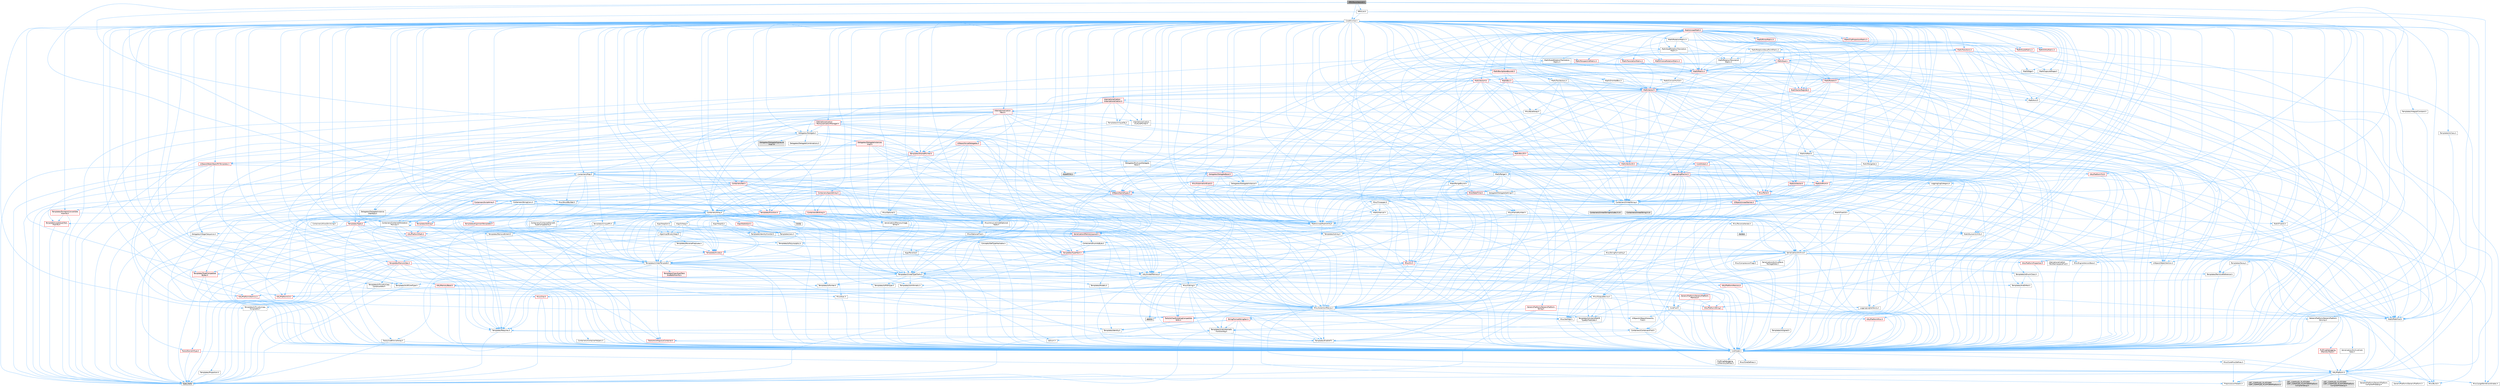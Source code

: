 digraph "MRUFavoritesList.h"
{
 // INTERACTIVE_SVG=YES
 // LATEX_PDF_SIZE
  bgcolor="transparent";
  edge [fontname=Helvetica,fontsize=10,labelfontname=Helvetica,labelfontsize=10];
  node [fontname=Helvetica,fontsize=10,shape=box,height=0.2,width=0.4];
  Node1 [id="Node000001",label="MRUFavoritesList.h",height=0.2,width=0.4,color="gray40", fillcolor="grey60", style="filled", fontcolor="black",tooltip=" "];
  Node1 -> Node2 [id="edge1_Node000001_Node000002",color="steelblue1",style="solid",tooltip=" "];
  Node2 [id="Node000002",label="Containers/Array.h",height=0.2,width=0.4,color="grey40", fillcolor="white", style="filled",URL="$df/dd0/Array_8h.html",tooltip=" "];
  Node2 -> Node3 [id="edge2_Node000002_Node000003",color="steelblue1",style="solid",tooltip=" "];
  Node3 [id="Node000003",label="CoreTypes.h",height=0.2,width=0.4,color="grey40", fillcolor="white", style="filled",URL="$dc/dec/CoreTypes_8h.html",tooltip=" "];
  Node3 -> Node4 [id="edge3_Node000003_Node000004",color="steelblue1",style="solid",tooltip=" "];
  Node4 [id="Node000004",label="HAL/Platform.h",height=0.2,width=0.4,color="grey40", fillcolor="white", style="filled",URL="$d9/dd0/Platform_8h.html",tooltip=" "];
  Node4 -> Node5 [id="edge4_Node000004_Node000005",color="steelblue1",style="solid",tooltip=" "];
  Node5 [id="Node000005",label="Misc/Build.h",height=0.2,width=0.4,color="grey40", fillcolor="white", style="filled",URL="$d3/dbb/Build_8h.html",tooltip=" "];
  Node4 -> Node6 [id="edge5_Node000004_Node000006",color="steelblue1",style="solid",tooltip=" "];
  Node6 [id="Node000006",label="Misc/LargeWorldCoordinates.h",height=0.2,width=0.4,color="grey40", fillcolor="white", style="filled",URL="$d2/dcb/LargeWorldCoordinates_8h.html",tooltip=" "];
  Node4 -> Node7 [id="edge6_Node000004_Node000007",color="steelblue1",style="solid",tooltip=" "];
  Node7 [id="Node000007",label="type_traits",height=0.2,width=0.4,color="grey60", fillcolor="#E0E0E0", style="filled",tooltip=" "];
  Node4 -> Node8 [id="edge7_Node000004_Node000008",color="steelblue1",style="solid",tooltip=" "];
  Node8 [id="Node000008",label="PreprocessorHelpers.h",height=0.2,width=0.4,color="grey40", fillcolor="white", style="filled",URL="$db/ddb/PreprocessorHelpers_8h.html",tooltip=" "];
  Node4 -> Node9 [id="edge8_Node000004_Node000009",color="steelblue1",style="solid",tooltip=" "];
  Node9 [id="Node000009",label="UBT_COMPILED_PLATFORM\l/UBT_COMPILED_PLATFORMPlatform\lCompilerPreSetup.h",height=0.2,width=0.4,color="grey60", fillcolor="#E0E0E0", style="filled",tooltip=" "];
  Node4 -> Node10 [id="edge9_Node000004_Node000010",color="steelblue1",style="solid",tooltip=" "];
  Node10 [id="Node000010",label="GenericPlatform/GenericPlatform\lCompilerPreSetup.h",height=0.2,width=0.4,color="grey40", fillcolor="white", style="filled",URL="$d9/dc8/GenericPlatformCompilerPreSetup_8h.html",tooltip=" "];
  Node4 -> Node11 [id="edge10_Node000004_Node000011",color="steelblue1",style="solid",tooltip=" "];
  Node11 [id="Node000011",label="GenericPlatform/GenericPlatform.h",height=0.2,width=0.4,color="grey40", fillcolor="white", style="filled",URL="$d6/d84/GenericPlatform_8h.html",tooltip=" "];
  Node4 -> Node12 [id="edge11_Node000004_Node000012",color="steelblue1",style="solid",tooltip=" "];
  Node12 [id="Node000012",label="UBT_COMPILED_PLATFORM\l/UBT_COMPILED_PLATFORMPlatform.h",height=0.2,width=0.4,color="grey60", fillcolor="#E0E0E0", style="filled",tooltip=" "];
  Node4 -> Node13 [id="edge12_Node000004_Node000013",color="steelblue1",style="solid",tooltip=" "];
  Node13 [id="Node000013",label="UBT_COMPILED_PLATFORM\l/UBT_COMPILED_PLATFORMPlatform\lCompilerSetup.h",height=0.2,width=0.4,color="grey60", fillcolor="#E0E0E0", style="filled",tooltip=" "];
  Node3 -> Node14 [id="edge13_Node000003_Node000014",color="steelblue1",style="solid",tooltip=" "];
  Node14 [id="Node000014",label="ProfilingDebugging\l/UMemoryDefines.h",height=0.2,width=0.4,color="grey40", fillcolor="white", style="filled",URL="$d2/da2/UMemoryDefines_8h.html",tooltip=" "];
  Node3 -> Node15 [id="edge14_Node000003_Node000015",color="steelblue1",style="solid",tooltip=" "];
  Node15 [id="Node000015",label="Misc/CoreMiscDefines.h",height=0.2,width=0.4,color="grey40", fillcolor="white", style="filled",URL="$da/d38/CoreMiscDefines_8h.html",tooltip=" "];
  Node15 -> Node4 [id="edge15_Node000015_Node000004",color="steelblue1",style="solid",tooltip=" "];
  Node15 -> Node8 [id="edge16_Node000015_Node000008",color="steelblue1",style="solid",tooltip=" "];
  Node3 -> Node16 [id="edge17_Node000003_Node000016",color="steelblue1",style="solid",tooltip=" "];
  Node16 [id="Node000016",label="Misc/CoreDefines.h",height=0.2,width=0.4,color="grey40", fillcolor="white", style="filled",URL="$d3/dd2/CoreDefines_8h.html",tooltip=" "];
  Node2 -> Node17 [id="edge18_Node000002_Node000017",color="steelblue1",style="solid",tooltip=" "];
  Node17 [id="Node000017",label="Misc/AssertionMacros.h",height=0.2,width=0.4,color="grey40", fillcolor="white", style="filled",URL="$d0/dfa/AssertionMacros_8h.html",tooltip=" "];
  Node17 -> Node3 [id="edge19_Node000017_Node000003",color="steelblue1",style="solid",tooltip=" "];
  Node17 -> Node4 [id="edge20_Node000017_Node000004",color="steelblue1",style="solid",tooltip=" "];
  Node17 -> Node18 [id="edge21_Node000017_Node000018",color="steelblue1",style="solid",tooltip=" "];
  Node18 [id="Node000018",label="HAL/PlatformMisc.h",height=0.2,width=0.4,color="red", fillcolor="#FFF0F0", style="filled",URL="$d0/df5/PlatformMisc_8h.html",tooltip=" "];
  Node18 -> Node3 [id="edge22_Node000018_Node000003",color="steelblue1",style="solid",tooltip=" "];
  Node17 -> Node8 [id="edge23_Node000017_Node000008",color="steelblue1",style="solid",tooltip=" "];
  Node17 -> Node54 [id="edge24_Node000017_Node000054",color="steelblue1",style="solid",tooltip=" "];
  Node54 [id="Node000054",label="Templates/EnableIf.h",height=0.2,width=0.4,color="grey40", fillcolor="white", style="filled",URL="$d7/d60/EnableIf_8h.html",tooltip=" "];
  Node54 -> Node3 [id="edge25_Node000054_Node000003",color="steelblue1",style="solid",tooltip=" "];
  Node17 -> Node55 [id="edge26_Node000017_Node000055",color="steelblue1",style="solid",tooltip=" "];
  Node55 [id="Node000055",label="Templates/IsArrayOrRefOf\lTypeByPredicate.h",height=0.2,width=0.4,color="grey40", fillcolor="white", style="filled",URL="$d6/da1/IsArrayOrRefOfTypeByPredicate_8h.html",tooltip=" "];
  Node55 -> Node3 [id="edge27_Node000055_Node000003",color="steelblue1",style="solid",tooltip=" "];
  Node17 -> Node56 [id="edge28_Node000017_Node000056",color="steelblue1",style="solid",tooltip=" "];
  Node56 [id="Node000056",label="Templates/IsValidVariadic\lFunctionArg.h",height=0.2,width=0.4,color="grey40", fillcolor="white", style="filled",URL="$d0/dc8/IsValidVariadicFunctionArg_8h.html",tooltip=" "];
  Node56 -> Node3 [id="edge29_Node000056_Node000003",color="steelblue1",style="solid",tooltip=" "];
  Node56 -> Node57 [id="edge30_Node000056_Node000057",color="steelblue1",style="solid",tooltip=" "];
  Node57 [id="Node000057",label="IsEnum.h",height=0.2,width=0.4,color="grey40", fillcolor="white", style="filled",URL="$d4/de5/IsEnum_8h.html",tooltip=" "];
  Node56 -> Node7 [id="edge31_Node000056_Node000007",color="steelblue1",style="solid",tooltip=" "];
  Node17 -> Node58 [id="edge32_Node000017_Node000058",color="steelblue1",style="solid",tooltip=" "];
  Node58 [id="Node000058",label="Traits/IsCharEncodingCompatible\lWith.h",height=0.2,width=0.4,color="red", fillcolor="#FFF0F0", style="filled",URL="$df/dd1/IsCharEncodingCompatibleWith_8h.html",tooltip=" "];
  Node58 -> Node7 [id="edge33_Node000058_Node000007",color="steelblue1",style="solid",tooltip=" "];
  Node17 -> Node60 [id="edge34_Node000017_Node000060",color="steelblue1",style="solid",tooltip=" "];
  Node60 [id="Node000060",label="Misc/VarArgs.h",height=0.2,width=0.4,color="grey40", fillcolor="white", style="filled",URL="$d5/d6f/VarArgs_8h.html",tooltip=" "];
  Node60 -> Node3 [id="edge35_Node000060_Node000003",color="steelblue1",style="solid",tooltip=" "];
  Node17 -> Node61 [id="edge36_Node000017_Node000061",color="steelblue1",style="solid",tooltip=" "];
  Node61 [id="Node000061",label="String/FormatStringSan.h",height=0.2,width=0.4,color="red", fillcolor="#FFF0F0", style="filled",URL="$d3/d8b/FormatStringSan_8h.html",tooltip=" "];
  Node61 -> Node7 [id="edge37_Node000061_Node000007",color="steelblue1",style="solid",tooltip=" "];
  Node61 -> Node3 [id="edge38_Node000061_Node000003",color="steelblue1",style="solid",tooltip=" "];
  Node61 -> Node62 [id="edge39_Node000061_Node000062",color="steelblue1",style="solid",tooltip=" "];
  Node62 [id="Node000062",label="Templates/Requires.h",height=0.2,width=0.4,color="grey40", fillcolor="white", style="filled",URL="$dc/d96/Requires_8h.html",tooltip=" "];
  Node62 -> Node54 [id="edge40_Node000062_Node000054",color="steelblue1",style="solid",tooltip=" "];
  Node62 -> Node7 [id="edge41_Node000062_Node000007",color="steelblue1",style="solid",tooltip=" "];
  Node61 -> Node63 [id="edge42_Node000061_Node000063",color="steelblue1",style="solid",tooltip=" "];
  Node63 [id="Node000063",label="Templates/Identity.h",height=0.2,width=0.4,color="grey40", fillcolor="white", style="filled",URL="$d0/dd5/Identity_8h.html",tooltip=" "];
  Node61 -> Node56 [id="edge43_Node000061_Node000056",color="steelblue1",style="solid",tooltip=" "];
  Node61 -> Node26 [id="edge44_Node000061_Node000026",color="steelblue1",style="solid",tooltip=" "];
  Node26 [id="Node000026",label="Containers/ContainersFwd.h",height=0.2,width=0.4,color="grey40", fillcolor="white", style="filled",URL="$d4/d0a/ContainersFwd_8h.html",tooltip=" "];
  Node26 -> Node4 [id="edge45_Node000026_Node000004",color="steelblue1",style="solid",tooltip=" "];
  Node26 -> Node3 [id="edge46_Node000026_Node000003",color="steelblue1",style="solid",tooltip=" "];
  Node26 -> Node23 [id="edge47_Node000026_Node000023",color="steelblue1",style="solid",tooltip=" "];
  Node23 [id="Node000023",label="Traits/IsContiguousContainer.h",height=0.2,width=0.4,color="red", fillcolor="#FFF0F0", style="filled",URL="$d5/d3c/IsContiguousContainer_8h.html",tooltip=" "];
  Node23 -> Node3 [id="edge48_Node000023_Node000003",color="steelblue1",style="solid",tooltip=" "];
  Node17 -> Node67 [id="edge49_Node000017_Node000067",color="steelblue1",style="solid",tooltip=" "];
  Node67 [id="Node000067",label="atomic",height=0.2,width=0.4,color="grey60", fillcolor="#E0E0E0", style="filled",tooltip=" "];
  Node2 -> Node68 [id="edge50_Node000002_Node000068",color="steelblue1",style="solid",tooltip=" "];
  Node68 [id="Node000068",label="Misc/IntrusiveUnsetOptional\lState.h",height=0.2,width=0.4,color="grey40", fillcolor="white", style="filled",URL="$d2/d0a/IntrusiveUnsetOptionalState_8h.html",tooltip=" "];
  Node68 -> Node69 [id="edge51_Node000068_Node000069",color="steelblue1",style="solid",tooltip=" "];
  Node69 [id="Node000069",label="Misc/OptionalFwd.h",height=0.2,width=0.4,color="grey40", fillcolor="white", style="filled",URL="$dc/d50/OptionalFwd_8h.html",tooltip=" "];
  Node2 -> Node70 [id="edge52_Node000002_Node000070",color="steelblue1",style="solid",tooltip=" "];
  Node70 [id="Node000070",label="Misc/ReverseIterate.h",height=0.2,width=0.4,color="grey40", fillcolor="white", style="filled",URL="$db/de3/ReverseIterate_8h.html",tooltip=" "];
  Node70 -> Node4 [id="edge53_Node000070_Node000004",color="steelblue1",style="solid",tooltip=" "];
  Node70 -> Node71 [id="edge54_Node000070_Node000071",color="steelblue1",style="solid",tooltip=" "];
  Node71 [id="Node000071",label="iterator",height=0.2,width=0.4,color="grey60", fillcolor="#E0E0E0", style="filled",tooltip=" "];
  Node2 -> Node72 [id="edge55_Node000002_Node000072",color="steelblue1",style="solid",tooltip=" "];
  Node72 [id="Node000072",label="HAL/UnrealMemory.h",height=0.2,width=0.4,color="grey40", fillcolor="white", style="filled",URL="$d9/d96/UnrealMemory_8h.html",tooltip=" "];
  Node72 -> Node3 [id="edge56_Node000072_Node000003",color="steelblue1",style="solid",tooltip=" "];
  Node72 -> Node73 [id="edge57_Node000072_Node000073",color="steelblue1",style="solid",tooltip=" "];
  Node73 [id="Node000073",label="GenericPlatform/GenericPlatform\lMemory.h",height=0.2,width=0.4,color="red", fillcolor="#FFF0F0", style="filled",URL="$dd/d22/GenericPlatformMemory_8h.html",tooltip=" "];
  Node73 -> Node25 [id="edge58_Node000073_Node000025",color="steelblue1",style="solid",tooltip=" "];
  Node25 [id="Node000025",label="CoreFwd.h",height=0.2,width=0.4,color="grey40", fillcolor="white", style="filled",URL="$d1/d1e/CoreFwd_8h.html",tooltip=" "];
  Node25 -> Node3 [id="edge59_Node000025_Node000003",color="steelblue1",style="solid",tooltip=" "];
  Node25 -> Node26 [id="edge60_Node000025_Node000026",color="steelblue1",style="solid",tooltip=" "];
  Node25 -> Node27 [id="edge61_Node000025_Node000027",color="steelblue1",style="solid",tooltip=" "];
  Node27 [id="Node000027",label="Math/MathFwd.h",height=0.2,width=0.4,color="grey40", fillcolor="white", style="filled",URL="$d2/d10/MathFwd_8h.html",tooltip=" "];
  Node27 -> Node4 [id="edge62_Node000027_Node000004",color="steelblue1",style="solid",tooltip=" "];
  Node25 -> Node28 [id="edge63_Node000025_Node000028",color="steelblue1",style="solid",tooltip=" "];
  Node28 [id="Node000028",label="UObject/UObjectHierarchy\lFwd.h",height=0.2,width=0.4,color="grey40", fillcolor="white", style="filled",URL="$d3/d13/UObjectHierarchyFwd_8h.html",tooltip=" "];
  Node73 -> Node3 [id="edge64_Node000073_Node000003",color="steelblue1",style="solid",tooltip=" "];
  Node73 -> Node74 [id="edge65_Node000073_Node000074",color="steelblue1",style="solid",tooltip=" "];
  Node74 [id="Node000074",label="HAL/PlatformString.h",height=0.2,width=0.4,color="red", fillcolor="#FFF0F0", style="filled",URL="$db/db5/PlatformString_8h.html",tooltip=" "];
  Node74 -> Node3 [id="edge66_Node000074_Node000003",color="steelblue1",style="solid",tooltip=" "];
  Node72 -> Node76 [id="edge67_Node000072_Node000076",color="steelblue1",style="solid",tooltip=" "];
  Node76 [id="Node000076",label="HAL/MemoryBase.h",height=0.2,width=0.4,color="red", fillcolor="#FFF0F0", style="filled",URL="$d6/d9f/MemoryBase_8h.html",tooltip=" "];
  Node76 -> Node3 [id="edge68_Node000076_Node000003",color="steelblue1",style="solid",tooltip=" "];
  Node76 -> Node47 [id="edge69_Node000076_Node000047",color="steelblue1",style="solid",tooltip=" "];
  Node47 [id="Node000047",label="HAL/PlatformAtomics.h",height=0.2,width=0.4,color="red", fillcolor="#FFF0F0", style="filled",URL="$d3/d36/PlatformAtomics_8h.html",tooltip=" "];
  Node47 -> Node3 [id="edge70_Node000047_Node000003",color="steelblue1",style="solid",tooltip=" "];
  Node76 -> Node30 [id="edge71_Node000076_Node000030",color="steelblue1",style="solid",tooltip=" "];
  Node30 [id="Node000030",label="HAL/PlatformCrt.h",height=0.2,width=0.4,color="red", fillcolor="#FFF0F0", style="filled",URL="$d8/d75/PlatformCrt_8h.html",tooltip=" "];
  Node76 -> Node77 [id="edge72_Node000076_Node000077",color="steelblue1",style="solid",tooltip=" "];
  Node77 [id="Node000077",label="Misc/Exec.h",height=0.2,width=0.4,color="grey40", fillcolor="white", style="filled",URL="$de/ddb/Exec_8h.html",tooltip=" "];
  Node77 -> Node3 [id="edge73_Node000077_Node000003",color="steelblue1",style="solid",tooltip=" "];
  Node77 -> Node17 [id="edge74_Node000077_Node000017",color="steelblue1",style="solid",tooltip=" "];
  Node76 -> Node78 [id="edge75_Node000076_Node000078",color="steelblue1",style="solid",tooltip=" "];
  Node78 [id="Node000078",label="Misc/OutputDevice.h",height=0.2,width=0.4,color="grey40", fillcolor="white", style="filled",URL="$d7/d32/OutputDevice_8h.html",tooltip=" "];
  Node78 -> Node25 [id="edge76_Node000078_Node000025",color="steelblue1",style="solid",tooltip=" "];
  Node78 -> Node3 [id="edge77_Node000078_Node000003",color="steelblue1",style="solid",tooltip=" "];
  Node78 -> Node79 [id="edge78_Node000078_Node000079",color="steelblue1",style="solid",tooltip=" "];
  Node79 [id="Node000079",label="Logging/LogVerbosity.h",height=0.2,width=0.4,color="grey40", fillcolor="white", style="filled",URL="$d2/d8f/LogVerbosity_8h.html",tooltip=" "];
  Node79 -> Node3 [id="edge79_Node000079_Node000003",color="steelblue1",style="solid",tooltip=" "];
  Node78 -> Node60 [id="edge80_Node000078_Node000060",color="steelblue1",style="solid",tooltip=" "];
  Node78 -> Node55 [id="edge81_Node000078_Node000055",color="steelblue1",style="solid",tooltip=" "];
  Node78 -> Node56 [id="edge82_Node000078_Node000056",color="steelblue1",style="solid",tooltip=" "];
  Node78 -> Node58 [id="edge83_Node000078_Node000058",color="steelblue1",style="solid",tooltip=" "];
  Node72 -> Node89 [id="edge84_Node000072_Node000089",color="steelblue1",style="solid",tooltip=" "];
  Node89 [id="Node000089",label="HAL/PlatformMemory.h",height=0.2,width=0.4,color="red", fillcolor="#FFF0F0", style="filled",URL="$de/d68/PlatformMemory_8h.html",tooltip=" "];
  Node89 -> Node3 [id="edge85_Node000089_Node000003",color="steelblue1",style="solid",tooltip=" "];
  Node89 -> Node73 [id="edge86_Node000089_Node000073",color="steelblue1",style="solid",tooltip=" "];
  Node72 -> Node91 [id="edge87_Node000072_Node000091",color="steelblue1",style="solid",tooltip=" "];
  Node91 [id="Node000091",label="ProfilingDebugging\l/MemoryTrace.h",height=0.2,width=0.4,color="red", fillcolor="#FFF0F0", style="filled",URL="$da/dd7/MemoryTrace_8h.html",tooltip=" "];
  Node91 -> Node4 [id="edge88_Node000091_Node000004",color="steelblue1",style="solid",tooltip=" "];
  Node72 -> Node92 [id="edge89_Node000072_Node000092",color="steelblue1",style="solid",tooltip=" "];
  Node92 [id="Node000092",label="Templates/IsPointer.h",height=0.2,width=0.4,color="grey40", fillcolor="white", style="filled",URL="$d7/d05/IsPointer_8h.html",tooltip=" "];
  Node92 -> Node3 [id="edge90_Node000092_Node000003",color="steelblue1",style="solid",tooltip=" "];
  Node2 -> Node93 [id="edge91_Node000002_Node000093",color="steelblue1",style="solid",tooltip=" "];
  Node93 [id="Node000093",label="Templates/UnrealTypeTraits.h",height=0.2,width=0.4,color="grey40", fillcolor="white", style="filled",URL="$d2/d2d/UnrealTypeTraits_8h.html",tooltip=" "];
  Node93 -> Node3 [id="edge92_Node000093_Node000003",color="steelblue1",style="solid",tooltip=" "];
  Node93 -> Node92 [id="edge93_Node000093_Node000092",color="steelblue1",style="solid",tooltip=" "];
  Node93 -> Node17 [id="edge94_Node000093_Node000017",color="steelblue1",style="solid",tooltip=" "];
  Node93 -> Node85 [id="edge95_Node000093_Node000085",color="steelblue1",style="solid",tooltip=" "];
  Node85 [id="Node000085",label="Templates/AndOrNot.h",height=0.2,width=0.4,color="grey40", fillcolor="white", style="filled",URL="$db/d0a/AndOrNot_8h.html",tooltip=" "];
  Node85 -> Node3 [id="edge96_Node000085_Node000003",color="steelblue1",style="solid",tooltip=" "];
  Node93 -> Node54 [id="edge97_Node000093_Node000054",color="steelblue1",style="solid",tooltip=" "];
  Node93 -> Node94 [id="edge98_Node000093_Node000094",color="steelblue1",style="solid",tooltip=" "];
  Node94 [id="Node000094",label="Templates/IsArithmetic.h",height=0.2,width=0.4,color="grey40", fillcolor="white", style="filled",URL="$d2/d5d/IsArithmetic_8h.html",tooltip=" "];
  Node94 -> Node3 [id="edge99_Node000094_Node000003",color="steelblue1",style="solid",tooltip=" "];
  Node93 -> Node57 [id="edge100_Node000093_Node000057",color="steelblue1",style="solid",tooltip=" "];
  Node93 -> Node95 [id="edge101_Node000093_Node000095",color="steelblue1",style="solid",tooltip=" "];
  Node95 [id="Node000095",label="Templates/Models.h",height=0.2,width=0.4,color="grey40", fillcolor="white", style="filled",URL="$d3/d0c/Models_8h.html",tooltip=" "];
  Node95 -> Node63 [id="edge102_Node000095_Node000063",color="steelblue1",style="solid",tooltip=" "];
  Node93 -> Node96 [id="edge103_Node000093_Node000096",color="steelblue1",style="solid",tooltip=" "];
  Node96 [id="Node000096",label="Templates/IsPODType.h",height=0.2,width=0.4,color="grey40", fillcolor="white", style="filled",URL="$d7/db1/IsPODType_8h.html",tooltip=" "];
  Node96 -> Node3 [id="edge104_Node000096_Node000003",color="steelblue1",style="solid",tooltip=" "];
  Node93 -> Node97 [id="edge105_Node000093_Node000097",color="steelblue1",style="solid",tooltip=" "];
  Node97 [id="Node000097",label="Templates/IsUECoreType.h",height=0.2,width=0.4,color="grey40", fillcolor="white", style="filled",URL="$d1/db8/IsUECoreType_8h.html",tooltip=" "];
  Node97 -> Node3 [id="edge106_Node000097_Node000003",color="steelblue1",style="solid",tooltip=" "];
  Node97 -> Node7 [id="edge107_Node000097_Node000007",color="steelblue1",style="solid",tooltip=" "];
  Node93 -> Node86 [id="edge108_Node000093_Node000086",color="steelblue1",style="solid",tooltip=" "];
  Node86 [id="Node000086",label="Templates/IsTriviallyCopy\lConstructible.h",height=0.2,width=0.4,color="grey40", fillcolor="white", style="filled",URL="$d3/d78/IsTriviallyCopyConstructible_8h.html",tooltip=" "];
  Node86 -> Node3 [id="edge109_Node000086_Node000003",color="steelblue1",style="solid",tooltip=" "];
  Node86 -> Node7 [id="edge110_Node000086_Node000007",color="steelblue1",style="solid",tooltip=" "];
  Node2 -> Node98 [id="edge111_Node000002_Node000098",color="steelblue1",style="solid",tooltip=" "];
  Node98 [id="Node000098",label="Templates/UnrealTemplate.h",height=0.2,width=0.4,color="grey40", fillcolor="white", style="filled",URL="$d4/d24/UnrealTemplate_8h.html",tooltip=" "];
  Node98 -> Node3 [id="edge112_Node000098_Node000003",color="steelblue1",style="solid",tooltip=" "];
  Node98 -> Node92 [id="edge113_Node000098_Node000092",color="steelblue1",style="solid",tooltip=" "];
  Node98 -> Node72 [id="edge114_Node000098_Node000072",color="steelblue1",style="solid",tooltip=" "];
  Node98 -> Node99 [id="edge115_Node000098_Node000099",color="steelblue1",style="solid",tooltip=" "];
  Node99 [id="Node000099",label="Templates/CopyQualifiers\lAndRefsFromTo.h",height=0.2,width=0.4,color="red", fillcolor="#FFF0F0", style="filled",URL="$d3/db3/CopyQualifiersAndRefsFromTo_8h.html",tooltip=" "];
  Node98 -> Node93 [id="edge116_Node000098_Node000093",color="steelblue1",style="solid",tooltip=" "];
  Node98 -> Node101 [id="edge117_Node000098_Node000101",color="steelblue1",style="solid",tooltip=" "];
  Node101 [id="Node000101",label="Templates/RemoveReference.h",height=0.2,width=0.4,color="grey40", fillcolor="white", style="filled",URL="$da/dbe/RemoveReference_8h.html",tooltip=" "];
  Node101 -> Node3 [id="edge118_Node000101_Node000003",color="steelblue1",style="solid",tooltip=" "];
  Node98 -> Node62 [id="edge119_Node000098_Node000062",color="steelblue1",style="solid",tooltip=" "];
  Node98 -> Node102 [id="edge120_Node000098_Node000102",color="steelblue1",style="solid",tooltip=" "];
  Node102 [id="Node000102",label="Templates/TypeCompatible\lBytes.h",height=0.2,width=0.4,color="red", fillcolor="#FFF0F0", style="filled",URL="$df/d0a/TypeCompatibleBytes_8h.html",tooltip=" "];
  Node102 -> Node3 [id="edge121_Node000102_Node000003",color="steelblue1",style="solid",tooltip=" "];
  Node102 -> Node7 [id="edge122_Node000102_Node000007",color="steelblue1",style="solid",tooltip=" "];
  Node98 -> Node63 [id="edge123_Node000098_Node000063",color="steelblue1",style="solid",tooltip=" "];
  Node98 -> Node23 [id="edge124_Node000098_Node000023",color="steelblue1",style="solid",tooltip=" "];
  Node98 -> Node103 [id="edge125_Node000098_Node000103",color="steelblue1",style="solid",tooltip=" "];
  Node103 [id="Node000103",label="Traits/UseBitwiseSwap.h",height=0.2,width=0.4,color="grey40", fillcolor="white", style="filled",URL="$db/df3/UseBitwiseSwap_8h.html",tooltip=" "];
  Node103 -> Node3 [id="edge126_Node000103_Node000003",color="steelblue1",style="solid",tooltip=" "];
  Node103 -> Node7 [id="edge127_Node000103_Node000007",color="steelblue1",style="solid",tooltip=" "];
  Node98 -> Node7 [id="edge128_Node000098_Node000007",color="steelblue1",style="solid",tooltip=" "];
  Node2 -> Node104 [id="edge129_Node000002_Node000104",color="steelblue1",style="solid",tooltip=" "];
  Node104 [id="Node000104",label="Containers/AllowShrinking.h",height=0.2,width=0.4,color="grey40", fillcolor="white", style="filled",URL="$d7/d1a/AllowShrinking_8h.html",tooltip=" "];
  Node104 -> Node3 [id="edge130_Node000104_Node000003",color="steelblue1",style="solid",tooltip=" "];
  Node2 -> Node105 [id="edge131_Node000002_Node000105",color="steelblue1",style="solid",tooltip=" "];
  Node105 [id="Node000105",label="Containers/ContainerAllocation\lPolicies.h",height=0.2,width=0.4,color="grey40", fillcolor="white", style="filled",URL="$d7/dff/ContainerAllocationPolicies_8h.html",tooltip=" "];
  Node105 -> Node3 [id="edge132_Node000105_Node000003",color="steelblue1",style="solid",tooltip=" "];
  Node105 -> Node106 [id="edge133_Node000105_Node000106",color="steelblue1",style="solid",tooltip=" "];
  Node106 [id="Node000106",label="Containers/ContainerHelpers.h",height=0.2,width=0.4,color="grey40", fillcolor="white", style="filled",URL="$d7/d33/ContainerHelpers_8h.html",tooltip=" "];
  Node106 -> Node3 [id="edge134_Node000106_Node000003",color="steelblue1",style="solid",tooltip=" "];
  Node105 -> Node105 [id="edge135_Node000105_Node000105",color="steelblue1",style="solid",tooltip=" "];
  Node105 -> Node107 [id="edge136_Node000105_Node000107",color="steelblue1",style="solid",tooltip=" "];
  Node107 [id="Node000107",label="HAL/PlatformMath.h",height=0.2,width=0.4,color="red", fillcolor="#FFF0F0", style="filled",URL="$dc/d53/PlatformMath_8h.html",tooltip=" "];
  Node107 -> Node3 [id="edge137_Node000107_Node000003",color="steelblue1",style="solid",tooltip=" "];
  Node105 -> Node72 [id="edge138_Node000105_Node000072",color="steelblue1",style="solid",tooltip=" "];
  Node105 -> Node40 [id="edge139_Node000105_Node000040",color="steelblue1",style="solid",tooltip=" "];
  Node40 [id="Node000040",label="Math/NumericLimits.h",height=0.2,width=0.4,color="grey40", fillcolor="white", style="filled",URL="$df/d1b/NumericLimits_8h.html",tooltip=" "];
  Node40 -> Node3 [id="edge140_Node000040_Node000003",color="steelblue1",style="solid",tooltip=" "];
  Node105 -> Node17 [id="edge141_Node000105_Node000017",color="steelblue1",style="solid",tooltip=" "];
  Node105 -> Node115 [id="edge142_Node000105_Node000115",color="steelblue1",style="solid",tooltip=" "];
  Node115 [id="Node000115",label="Templates/IsPolymorphic.h",height=0.2,width=0.4,color="grey40", fillcolor="white", style="filled",URL="$dc/d20/IsPolymorphic_8h.html",tooltip=" "];
  Node105 -> Node116 [id="edge143_Node000105_Node000116",color="steelblue1",style="solid",tooltip=" "];
  Node116 [id="Node000116",label="Templates/MemoryOps.h",height=0.2,width=0.4,color="red", fillcolor="#FFF0F0", style="filled",URL="$db/dea/MemoryOps_8h.html",tooltip=" "];
  Node116 -> Node3 [id="edge144_Node000116_Node000003",color="steelblue1",style="solid",tooltip=" "];
  Node116 -> Node72 [id="edge145_Node000116_Node000072",color="steelblue1",style="solid",tooltip=" "];
  Node116 -> Node87 [id="edge146_Node000116_Node000087",color="steelblue1",style="solid",tooltip=" "];
  Node87 [id="Node000087",label="Templates/IsTriviallyCopy\lAssignable.h",height=0.2,width=0.4,color="grey40", fillcolor="white", style="filled",URL="$d2/df2/IsTriviallyCopyAssignable_8h.html",tooltip=" "];
  Node87 -> Node3 [id="edge147_Node000087_Node000003",color="steelblue1",style="solid",tooltip=" "];
  Node87 -> Node7 [id="edge148_Node000087_Node000007",color="steelblue1",style="solid",tooltip=" "];
  Node116 -> Node86 [id="edge149_Node000116_Node000086",color="steelblue1",style="solid",tooltip=" "];
  Node116 -> Node62 [id="edge150_Node000116_Node000062",color="steelblue1",style="solid",tooltip=" "];
  Node116 -> Node93 [id="edge151_Node000116_Node000093",color="steelblue1",style="solid",tooltip=" "];
  Node116 -> Node103 [id="edge152_Node000116_Node000103",color="steelblue1",style="solid",tooltip=" "];
  Node116 -> Node7 [id="edge153_Node000116_Node000007",color="steelblue1",style="solid",tooltip=" "];
  Node105 -> Node102 [id="edge154_Node000105_Node000102",color="steelblue1",style="solid",tooltip=" "];
  Node105 -> Node7 [id="edge155_Node000105_Node000007",color="steelblue1",style="solid",tooltip=" "];
  Node2 -> Node117 [id="edge156_Node000002_Node000117",color="steelblue1",style="solid",tooltip=" "];
  Node117 [id="Node000117",label="Containers/ContainerElement\lTypeCompatibility.h",height=0.2,width=0.4,color="grey40", fillcolor="white", style="filled",URL="$df/ddf/ContainerElementTypeCompatibility_8h.html",tooltip=" "];
  Node117 -> Node3 [id="edge157_Node000117_Node000003",color="steelblue1",style="solid",tooltip=" "];
  Node117 -> Node93 [id="edge158_Node000117_Node000093",color="steelblue1",style="solid",tooltip=" "];
  Node2 -> Node118 [id="edge159_Node000002_Node000118",color="steelblue1",style="solid",tooltip=" "];
  Node118 [id="Node000118",label="Serialization/Archive.h",height=0.2,width=0.4,color="grey40", fillcolor="white", style="filled",URL="$d7/d3b/Archive_8h.html",tooltip=" "];
  Node118 -> Node25 [id="edge160_Node000118_Node000025",color="steelblue1",style="solid",tooltip=" "];
  Node118 -> Node3 [id="edge161_Node000118_Node000003",color="steelblue1",style="solid",tooltip=" "];
  Node118 -> Node119 [id="edge162_Node000118_Node000119",color="steelblue1",style="solid",tooltip=" "];
  Node119 [id="Node000119",label="HAL/PlatformProperties.h",height=0.2,width=0.4,color="red", fillcolor="#FFF0F0", style="filled",URL="$d9/db0/PlatformProperties_8h.html",tooltip=" "];
  Node119 -> Node3 [id="edge163_Node000119_Node000003",color="steelblue1",style="solid",tooltip=" "];
  Node118 -> Node122 [id="edge164_Node000118_Node000122",color="steelblue1",style="solid",tooltip=" "];
  Node122 [id="Node000122",label="Internationalization\l/TextNamespaceFwd.h",height=0.2,width=0.4,color="grey40", fillcolor="white", style="filled",URL="$d8/d97/TextNamespaceFwd_8h.html",tooltip=" "];
  Node122 -> Node3 [id="edge165_Node000122_Node000003",color="steelblue1",style="solid",tooltip=" "];
  Node118 -> Node27 [id="edge166_Node000118_Node000027",color="steelblue1",style="solid",tooltip=" "];
  Node118 -> Node17 [id="edge167_Node000118_Node000017",color="steelblue1",style="solid",tooltip=" "];
  Node118 -> Node5 [id="edge168_Node000118_Node000005",color="steelblue1",style="solid",tooltip=" "];
  Node118 -> Node41 [id="edge169_Node000118_Node000041",color="steelblue1",style="solid",tooltip=" "];
  Node41 [id="Node000041",label="Misc/CompressionFlags.h",height=0.2,width=0.4,color="grey40", fillcolor="white", style="filled",URL="$d9/d76/CompressionFlags_8h.html",tooltip=" "];
  Node118 -> Node123 [id="edge170_Node000118_Node000123",color="steelblue1",style="solid",tooltip=" "];
  Node123 [id="Node000123",label="Misc/EngineVersionBase.h",height=0.2,width=0.4,color="grey40", fillcolor="white", style="filled",URL="$d5/d2b/EngineVersionBase_8h.html",tooltip=" "];
  Node123 -> Node3 [id="edge171_Node000123_Node000003",color="steelblue1",style="solid",tooltip=" "];
  Node118 -> Node60 [id="edge172_Node000118_Node000060",color="steelblue1",style="solid",tooltip=" "];
  Node118 -> Node124 [id="edge173_Node000118_Node000124",color="steelblue1",style="solid",tooltip=" "];
  Node124 [id="Node000124",label="Serialization/ArchiveCook\lData.h",height=0.2,width=0.4,color="grey40", fillcolor="white", style="filled",URL="$dc/db6/ArchiveCookData_8h.html",tooltip=" "];
  Node124 -> Node4 [id="edge174_Node000124_Node000004",color="steelblue1",style="solid",tooltip=" "];
  Node118 -> Node125 [id="edge175_Node000118_Node000125",color="steelblue1",style="solid",tooltip=" "];
  Node125 [id="Node000125",label="Serialization/ArchiveSave\lPackageData.h",height=0.2,width=0.4,color="grey40", fillcolor="white", style="filled",URL="$d1/d37/ArchiveSavePackageData_8h.html",tooltip=" "];
  Node118 -> Node54 [id="edge176_Node000118_Node000054",color="steelblue1",style="solid",tooltip=" "];
  Node118 -> Node55 [id="edge177_Node000118_Node000055",color="steelblue1",style="solid",tooltip=" "];
  Node118 -> Node126 [id="edge178_Node000118_Node000126",color="steelblue1",style="solid",tooltip=" "];
  Node126 [id="Node000126",label="Templates/IsEnumClass.h",height=0.2,width=0.4,color="grey40", fillcolor="white", style="filled",URL="$d7/d15/IsEnumClass_8h.html",tooltip=" "];
  Node126 -> Node3 [id="edge179_Node000126_Node000003",color="steelblue1",style="solid",tooltip=" "];
  Node126 -> Node85 [id="edge180_Node000126_Node000085",color="steelblue1",style="solid",tooltip=" "];
  Node118 -> Node112 [id="edge181_Node000118_Node000112",color="steelblue1",style="solid",tooltip=" "];
  Node112 [id="Node000112",label="Templates/IsSigned.h",height=0.2,width=0.4,color="grey40", fillcolor="white", style="filled",URL="$d8/dd8/IsSigned_8h.html",tooltip=" "];
  Node112 -> Node3 [id="edge182_Node000112_Node000003",color="steelblue1",style="solid",tooltip=" "];
  Node118 -> Node56 [id="edge183_Node000118_Node000056",color="steelblue1",style="solid",tooltip=" "];
  Node118 -> Node98 [id="edge184_Node000118_Node000098",color="steelblue1",style="solid",tooltip=" "];
  Node118 -> Node58 [id="edge185_Node000118_Node000058",color="steelblue1",style="solid",tooltip=" "];
  Node118 -> Node127 [id="edge186_Node000118_Node000127",color="steelblue1",style="solid",tooltip=" "];
  Node127 [id="Node000127",label="UObject/ObjectVersion.h",height=0.2,width=0.4,color="grey40", fillcolor="white", style="filled",URL="$da/d63/ObjectVersion_8h.html",tooltip=" "];
  Node127 -> Node3 [id="edge187_Node000127_Node000003",color="steelblue1",style="solid",tooltip=" "];
  Node2 -> Node128 [id="edge188_Node000002_Node000128",color="steelblue1",style="solid",tooltip=" "];
  Node128 [id="Node000128",label="Serialization/MemoryImage\lWriter.h",height=0.2,width=0.4,color="grey40", fillcolor="white", style="filled",URL="$d0/d08/MemoryImageWriter_8h.html",tooltip=" "];
  Node128 -> Node3 [id="edge189_Node000128_Node000003",color="steelblue1",style="solid",tooltip=" "];
  Node128 -> Node129 [id="edge190_Node000128_Node000129",color="steelblue1",style="solid",tooltip=" "];
  Node129 [id="Node000129",label="Serialization/MemoryLayout.h",height=0.2,width=0.4,color="red", fillcolor="#FFF0F0", style="filled",URL="$d7/d66/MemoryLayout_8h.html",tooltip=" "];
  Node129 -> Node132 [id="edge191_Node000129_Node000132",color="steelblue1",style="solid",tooltip=" "];
  Node132 [id="Node000132",label="Containers/EnumAsByte.h",height=0.2,width=0.4,color="grey40", fillcolor="white", style="filled",URL="$d6/d9a/EnumAsByte_8h.html",tooltip=" "];
  Node132 -> Node3 [id="edge192_Node000132_Node000003",color="steelblue1",style="solid",tooltip=" "];
  Node132 -> Node96 [id="edge193_Node000132_Node000096",color="steelblue1",style="solid",tooltip=" "];
  Node132 -> Node133 [id="edge194_Node000132_Node000133",color="steelblue1",style="solid",tooltip=" "];
  Node133 [id="Node000133",label="Templates/TypeHash.h",height=0.2,width=0.4,color="red", fillcolor="#FFF0F0", style="filled",URL="$d1/d62/TypeHash_8h.html",tooltip=" "];
  Node133 -> Node3 [id="edge195_Node000133_Node000003",color="steelblue1",style="solid",tooltip=" "];
  Node133 -> Node62 [id="edge196_Node000133_Node000062",color="steelblue1",style="solid",tooltip=" "];
  Node133 -> Node134 [id="edge197_Node000133_Node000134",color="steelblue1",style="solid",tooltip=" "];
  Node134 [id="Node000134",label="Misc/Crc.h",height=0.2,width=0.4,color="red", fillcolor="#FFF0F0", style="filled",URL="$d4/dd2/Crc_8h.html",tooltip=" "];
  Node134 -> Node3 [id="edge198_Node000134_Node000003",color="steelblue1",style="solid",tooltip=" "];
  Node134 -> Node74 [id="edge199_Node000134_Node000074",color="steelblue1",style="solid",tooltip=" "];
  Node134 -> Node17 [id="edge200_Node000134_Node000017",color="steelblue1",style="solid",tooltip=" "];
  Node134 -> Node135 [id="edge201_Node000134_Node000135",color="steelblue1",style="solid",tooltip=" "];
  Node135 [id="Node000135",label="Misc/CString.h",height=0.2,width=0.4,color="grey40", fillcolor="white", style="filled",URL="$d2/d49/CString_8h.html",tooltip=" "];
  Node135 -> Node3 [id="edge202_Node000135_Node000003",color="steelblue1",style="solid",tooltip=" "];
  Node135 -> Node30 [id="edge203_Node000135_Node000030",color="steelblue1",style="solid",tooltip=" "];
  Node135 -> Node74 [id="edge204_Node000135_Node000074",color="steelblue1",style="solid",tooltip=" "];
  Node135 -> Node17 [id="edge205_Node000135_Node000017",color="steelblue1",style="solid",tooltip=" "];
  Node135 -> Node136 [id="edge206_Node000135_Node000136",color="steelblue1",style="solid",tooltip=" "];
  Node136 [id="Node000136",label="Misc/Char.h",height=0.2,width=0.4,color="red", fillcolor="#FFF0F0", style="filled",URL="$d0/d58/Char_8h.html",tooltip=" "];
  Node136 -> Node3 [id="edge207_Node000136_Node000003",color="steelblue1",style="solid",tooltip=" "];
  Node136 -> Node7 [id="edge208_Node000136_Node000007",color="steelblue1",style="solid",tooltip=" "];
  Node135 -> Node60 [id="edge209_Node000135_Node000060",color="steelblue1",style="solid",tooltip=" "];
  Node135 -> Node55 [id="edge210_Node000135_Node000055",color="steelblue1",style="solid",tooltip=" "];
  Node135 -> Node56 [id="edge211_Node000135_Node000056",color="steelblue1",style="solid",tooltip=" "];
  Node135 -> Node58 [id="edge212_Node000135_Node000058",color="steelblue1",style="solid",tooltip=" "];
  Node134 -> Node136 [id="edge213_Node000134_Node000136",color="steelblue1",style="solid",tooltip=" "];
  Node134 -> Node93 [id="edge214_Node000134_Node000093",color="steelblue1",style="solid",tooltip=" "];
  Node133 -> Node7 [id="edge215_Node000133_Node000007",color="steelblue1",style="solid",tooltip=" "];
  Node129 -> Node72 [id="edge216_Node000129_Node000072",color="steelblue1",style="solid",tooltip=" "];
  Node129 -> Node54 [id="edge217_Node000129_Node000054",color="steelblue1",style="solid",tooltip=" "];
  Node129 -> Node115 [id="edge218_Node000129_Node000115",color="steelblue1",style="solid",tooltip=" "];
  Node129 -> Node95 [id="edge219_Node000129_Node000095",color="steelblue1",style="solid",tooltip=" "];
  Node129 -> Node98 [id="edge220_Node000129_Node000098",color="steelblue1",style="solid",tooltip=" "];
  Node2 -> Node142 [id="edge221_Node000002_Node000142",color="steelblue1",style="solid",tooltip=" "];
  Node142 [id="Node000142",label="Algo/Heapify.h",height=0.2,width=0.4,color="grey40", fillcolor="white", style="filled",URL="$d0/d2a/Heapify_8h.html",tooltip=" "];
  Node142 -> Node143 [id="edge222_Node000142_Node000143",color="steelblue1",style="solid",tooltip=" "];
  Node143 [id="Node000143",label="Algo/Impl/BinaryHeap.h",height=0.2,width=0.4,color="grey40", fillcolor="white", style="filled",URL="$d7/da3/Algo_2Impl_2BinaryHeap_8h.html",tooltip=" "];
  Node143 -> Node144 [id="edge223_Node000143_Node000144",color="steelblue1",style="solid",tooltip=" "];
  Node144 [id="Node000144",label="Templates/Invoke.h",height=0.2,width=0.4,color="red", fillcolor="#FFF0F0", style="filled",URL="$d7/deb/Invoke_8h.html",tooltip=" "];
  Node144 -> Node3 [id="edge224_Node000144_Node000003",color="steelblue1",style="solid",tooltip=" "];
  Node144 -> Node98 [id="edge225_Node000144_Node000098",color="steelblue1",style="solid",tooltip=" "];
  Node144 -> Node7 [id="edge226_Node000144_Node000007",color="steelblue1",style="solid",tooltip=" "];
  Node143 -> Node146 [id="edge227_Node000143_Node000146",color="steelblue1",style="solid",tooltip=" "];
  Node146 [id="Node000146",label="Templates/Projection.h",height=0.2,width=0.4,color="grey40", fillcolor="white", style="filled",URL="$d7/df0/Projection_8h.html",tooltip=" "];
  Node146 -> Node7 [id="edge228_Node000146_Node000007",color="steelblue1",style="solid",tooltip=" "];
  Node143 -> Node147 [id="edge229_Node000143_Node000147",color="steelblue1",style="solid",tooltip=" "];
  Node147 [id="Node000147",label="Templates/ReversePredicate.h",height=0.2,width=0.4,color="grey40", fillcolor="white", style="filled",URL="$d8/d28/ReversePredicate_8h.html",tooltip=" "];
  Node147 -> Node144 [id="edge230_Node000147_Node000144",color="steelblue1",style="solid",tooltip=" "];
  Node147 -> Node98 [id="edge231_Node000147_Node000098",color="steelblue1",style="solid",tooltip=" "];
  Node143 -> Node7 [id="edge232_Node000143_Node000007",color="steelblue1",style="solid",tooltip=" "];
  Node142 -> Node148 [id="edge233_Node000142_Node000148",color="steelblue1",style="solid",tooltip=" "];
  Node148 [id="Node000148",label="Templates/IdentityFunctor.h",height=0.2,width=0.4,color="grey40", fillcolor="white", style="filled",URL="$d7/d2e/IdentityFunctor_8h.html",tooltip=" "];
  Node148 -> Node4 [id="edge234_Node000148_Node000004",color="steelblue1",style="solid",tooltip=" "];
  Node142 -> Node144 [id="edge235_Node000142_Node000144",color="steelblue1",style="solid",tooltip=" "];
  Node142 -> Node149 [id="edge236_Node000142_Node000149",color="steelblue1",style="solid",tooltip=" "];
  Node149 [id="Node000149",label="Templates/Less.h",height=0.2,width=0.4,color="grey40", fillcolor="white", style="filled",URL="$de/dc8/Less_8h.html",tooltip=" "];
  Node149 -> Node3 [id="edge237_Node000149_Node000003",color="steelblue1",style="solid",tooltip=" "];
  Node149 -> Node98 [id="edge238_Node000149_Node000098",color="steelblue1",style="solid",tooltip=" "];
  Node142 -> Node98 [id="edge239_Node000142_Node000098",color="steelblue1",style="solid",tooltip=" "];
  Node2 -> Node150 [id="edge240_Node000002_Node000150",color="steelblue1",style="solid",tooltip=" "];
  Node150 [id="Node000150",label="Algo/HeapSort.h",height=0.2,width=0.4,color="grey40", fillcolor="white", style="filled",URL="$d3/d92/HeapSort_8h.html",tooltip=" "];
  Node150 -> Node143 [id="edge241_Node000150_Node000143",color="steelblue1",style="solid",tooltip=" "];
  Node150 -> Node148 [id="edge242_Node000150_Node000148",color="steelblue1",style="solid",tooltip=" "];
  Node150 -> Node149 [id="edge243_Node000150_Node000149",color="steelblue1",style="solid",tooltip=" "];
  Node150 -> Node98 [id="edge244_Node000150_Node000098",color="steelblue1",style="solid",tooltip=" "];
  Node2 -> Node151 [id="edge245_Node000002_Node000151",color="steelblue1",style="solid",tooltip=" "];
  Node151 [id="Node000151",label="Algo/IsHeap.h",height=0.2,width=0.4,color="grey40", fillcolor="white", style="filled",URL="$de/d32/IsHeap_8h.html",tooltip=" "];
  Node151 -> Node143 [id="edge246_Node000151_Node000143",color="steelblue1",style="solid",tooltip=" "];
  Node151 -> Node148 [id="edge247_Node000151_Node000148",color="steelblue1",style="solid",tooltip=" "];
  Node151 -> Node144 [id="edge248_Node000151_Node000144",color="steelblue1",style="solid",tooltip=" "];
  Node151 -> Node149 [id="edge249_Node000151_Node000149",color="steelblue1",style="solid",tooltip=" "];
  Node151 -> Node98 [id="edge250_Node000151_Node000098",color="steelblue1",style="solid",tooltip=" "];
  Node2 -> Node143 [id="edge251_Node000002_Node000143",color="steelblue1",style="solid",tooltip=" "];
  Node2 -> Node152 [id="edge252_Node000002_Node000152",color="steelblue1",style="solid",tooltip=" "];
  Node152 [id="Node000152",label="Algo/StableSort.h",height=0.2,width=0.4,color="red", fillcolor="#FFF0F0", style="filled",URL="$d7/d3c/StableSort_8h.html",tooltip=" "];
  Node152 -> Node148 [id="edge253_Node000152_Node000148",color="steelblue1",style="solid",tooltip=" "];
  Node152 -> Node144 [id="edge254_Node000152_Node000144",color="steelblue1",style="solid",tooltip=" "];
  Node152 -> Node149 [id="edge255_Node000152_Node000149",color="steelblue1",style="solid",tooltip=" "];
  Node152 -> Node98 [id="edge256_Node000152_Node000098",color="steelblue1",style="solid",tooltip=" "];
  Node2 -> Node155 [id="edge257_Node000002_Node000155",color="steelblue1",style="solid",tooltip=" "];
  Node155 [id="Node000155",label="Concepts/GetTypeHashable.h",height=0.2,width=0.4,color="grey40", fillcolor="white", style="filled",URL="$d3/da2/GetTypeHashable_8h.html",tooltip=" "];
  Node155 -> Node3 [id="edge258_Node000155_Node000003",color="steelblue1",style="solid",tooltip=" "];
  Node155 -> Node133 [id="edge259_Node000155_Node000133",color="steelblue1",style="solid",tooltip=" "];
  Node2 -> Node148 [id="edge260_Node000002_Node000148",color="steelblue1",style="solid",tooltip=" "];
  Node2 -> Node144 [id="edge261_Node000002_Node000144",color="steelblue1",style="solid",tooltip=" "];
  Node2 -> Node149 [id="edge262_Node000002_Node000149",color="steelblue1",style="solid",tooltip=" "];
  Node2 -> Node156 [id="edge263_Node000002_Node000156",color="steelblue1",style="solid",tooltip=" "];
  Node156 [id="Node000156",label="Templates/LosesQualifiers\lFromTo.h",height=0.2,width=0.4,color="red", fillcolor="#FFF0F0", style="filled",URL="$d2/db3/LosesQualifiersFromTo_8h.html",tooltip=" "];
  Node156 -> Node7 [id="edge264_Node000156_Node000007",color="steelblue1",style="solid",tooltip=" "];
  Node2 -> Node62 [id="edge265_Node000002_Node000062",color="steelblue1",style="solid",tooltip=" "];
  Node2 -> Node157 [id="edge266_Node000002_Node000157",color="steelblue1",style="solid",tooltip=" "];
  Node157 [id="Node000157",label="Templates/Sorting.h",height=0.2,width=0.4,color="red", fillcolor="#FFF0F0", style="filled",URL="$d3/d9e/Sorting_8h.html",tooltip=" "];
  Node157 -> Node3 [id="edge267_Node000157_Node000003",color="steelblue1",style="solid",tooltip=" "];
  Node157 -> Node107 [id="edge268_Node000157_Node000107",color="steelblue1",style="solid",tooltip=" "];
  Node157 -> Node149 [id="edge269_Node000157_Node000149",color="steelblue1",style="solid",tooltip=" "];
  Node2 -> Node161 [id="edge270_Node000002_Node000161",color="steelblue1",style="solid",tooltip=" "];
  Node161 [id="Node000161",label="Templates/AlignmentTemplates.h",height=0.2,width=0.4,color="red", fillcolor="#FFF0F0", style="filled",URL="$dd/d32/AlignmentTemplates_8h.html",tooltip=" "];
  Node161 -> Node3 [id="edge271_Node000161_Node000003",color="steelblue1",style="solid",tooltip=" "];
  Node161 -> Node92 [id="edge272_Node000161_Node000092",color="steelblue1",style="solid",tooltip=" "];
  Node2 -> Node21 [id="edge273_Node000002_Node000021",color="steelblue1",style="solid",tooltip=" "];
  Node21 [id="Node000021",label="Traits/ElementType.h",height=0.2,width=0.4,color="red", fillcolor="#FFF0F0", style="filled",URL="$d5/d4f/ElementType_8h.html",tooltip=" "];
  Node21 -> Node4 [id="edge274_Node000021_Node000004",color="steelblue1",style="solid",tooltip=" "];
  Node21 -> Node7 [id="edge275_Node000021_Node000007",color="steelblue1",style="solid",tooltip=" "];
  Node2 -> Node113 [id="edge276_Node000002_Node000113",color="steelblue1",style="solid",tooltip=" "];
  Node113 [id="Node000113",label="limits",height=0.2,width=0.4,color="grey60", fillcolor="#E0E0E0", style="filled",tooltip=" "];
  Node2 -> Node7 [id="edge277_Node000002_Node000007",color="steelblue1",style="solid",tooltip=" "];
  Node1 -> Node162 [id="edge278_Node000001_Node000162",color="steelblue1",style="solid",tooltip=" "];
  Node162 [id="Node000162",label="Containers/UnrealString.h",height=0.2,width=0.4,color="grey40", fillcolor="white", style="filled",URL="$d5/dba/UnrealString_8h.html",tooltip=" "];
  Node162 -> Node163 [id="edge279_Node000162_Node000163",color="steelblue1",style="solid",tooltip=" "];
  Node163 [id="Node000163",label="Containers/UnrealStringIncludes.h.inl",height=0.2,width=0.4,color="grey60", fillcolor="#E0E0E0", style="filled",tooltip=" "];
  Node162 -> Node164 [id="edge280_Node000162_Node000164",color="steelblue1",style="solid",tooltip=" "];
  Node164 [id="Node000164",label="Containers/UnrealString.h.inl",height=0.2,width=0.4,color="grey60", fillcolor="#E0E0E0", style="filled",tooltip=" "];
  Node162 -> Node165 [id="edge281_Node000162_Node000165",color="steelblue1",style="solid",tooltip=" "];
  Node165 [id="Node000165",label="Misc/StringFormatArg.h",height=0.2,width=0.4,color="grey40", fillcolor="white", style="filled",URL="$d2/d16/StringFormatArg_8h.html",tooltip=" "];
  Node165 -> Node26 [id="edge282_Node000165_Node000026",color="steelblue1",style="solid",tooltip=" "];
  Node1 -> Node166 [id="edge283_Node000001_Node000166",color="steelblue1",style="solid",tooltip=" "];
  Node166 [id="Node000166",label="CoreMinimal.h",height=0.2,width=0.4,color="grey40", fillcolor="white", style="filled",URL="$d7/d67/CoreMinimal_8h.html",tooltip=" "];
  Node166 -> Node3 [id="edge284_Node000166_Node000003",color="steelblue1",style="solid",tooltip=" "];
  Node166 -> Node25 [id="edge285_Node000166_Node000025",color="steelblue1",style="solid",tooltip=" "];
  Node166 -> Node28 [id="edge286_Node000166_Node000028",color="steelblue1",style="solid",tooltip=" "];
  Node166 -> Node26 [id="edge287_Node000166_Node000026",color="steelblue1",style="solid",tooltip=" "];
  Node166 -> Node60 [id="edge288_Node000166_Node000060",color="steelblue1",style="solid",tooltip=" "];
  Node166 -> Node79 [id="edge289_Node000166_Node000079",color="steelblue1",style="solid",tooltip=" "];
  Node166 -> Node78 [id="edge290_Node000166_Node000078",color="steelblue1",style="solid",tooltip=" "];
  Node166 -> Node30 [id="edge291_Node000166_Node000030",color="steelblue1",style="solid",tooltip=" "];
  Node166 -> Node18 [id="edge292_Node000166_Node000018",color="steelblue1",style="solid",tooltip=" "];
  Node166 -> Node17 [id="edge293_Node000166_Node000017",color="steelblue1",style="solid",tooltip=" "];
  Node166 -> Node92 [id="edge294_Node000166_Node000092",color="steelblue1",style="solid",tooltip=" "];
  Node166 -> Node89 [id="edge295_Node000166_Node000089",color="steelblue1",style="solid",tooltip=" "];
  Node166 -> Node47 [id="edge296_Node000166_Node000047",color="steelblue1",style="solid",tooltip=" "];
  Node166 -> Node77 [id="edge297_Node000166_Node000077",color="steelblue1",style="solid",tooltip=" "];
  Node166 -> Node76 [id="edge298_Node000166_Node000076",color="steelblue1",style="solid",tooltip=" "];
  Node166 -> Node72 [id="edge299_Node000166_Node000072",color="steelblue1",style="solid",tooltip=" "];
  Node166 -> Node94 [id="edge300_Node000166_Node000094",color="steelblue1",style="solid",tooltip=" "];
  Node166 -> Node85 [id="edge301_Node000166_Node000085",color="steelblue1",style="solid",tooltip=" "];
  Node166 -> Node96 [id="edge302_Node000166_Node000096",color="steelblue1",style="solid",tooltip=" "];
  Node166 -> Node97 [id="edge303_Node000166_Node000097",color="steelblue1",style="solid",tooltip=" "];
  Node166 -> Node86 [id="edge304_Node000166_Node000086",color="steelblue1",style="solid",tooltip=" "];
  Node166 -> Node93 [id="edge305_Node000166_Node000093",color="steelblue1",style="solid",tooltip=" "];
  Node166 -> Node54 [id="edge306_Node000166_Node000054",color="steelblue1",style="solid",tooltip=" "];
  Node166 -> Node101 [id="edge307_Node000166_Node000101",color="steelblue1",style="solid",tooltip=" "];
  Node166 -> Node167 [id="edge308_Node000166_Node000167",color="steelblue1",style="solid",tooltip=" "];
  Node167 [id="Node000167",label="Templates/IntegralConstant.h",height=0.2,width=0.4,color="grey40", fillcolor="white", style="filled",URL="$db/d1b/IntegralConstant_8h.html",tooltip=" "];
  Node167 -> Node3 [id="edge309_Node000167_Node000003",color="steelblue1",style="solid",tooltip=" "];
  Node166 -> Node168 [id="edge310_Node000166_Node000168",color="steelblue1",style="solid",tooltip=" "];
  Node168 [id="Node000168",label="Templates/IsClass.h",height=0.2,width=0.4,color="grey40", fillcolor="white", style="filled",URL="$db/dcb/IsClass_8h.html",tooltip=" "];
  Node168 -> Node3 [id="edge311_Node000168_Node000003",color="steelblue1",style="solid",tooltip=" "];
  Node166 -> Node102 [id="edge312_Node000166_Node000102",color="steelblue1",style="solid",tooltip=" "];
  Node166 -> Node23 [id="edge313_Node000166_Node000023",color="steelblue1",style="solid",tooltip=" "];
  Node166 -> Node98 [id="edge314_Node000166_Node000098",color="steelblue1",style="solid",tooltip=" "];
  Node166 -> Node40 [id="edge315_Node000166_Node000040",color="steelblue1",style="solid",tooltip=" "];
  Node166 -> Node107 [id="edge316_Node000166_Node000107",color="steelblue1",style="solid",tooltip=" "];
  Node166 -> Node87 [id="edge317_Node000166_Node000087",color="steelblue1",style="solid",tooltip=" "];
  Node166 -> Node116 [id="edge318_Node000166_Node000116",color="steelblue1",style="solid",tooltip=" "];
  Node166 -> Node105 [id="edge319_Node000166_Node000105",color="steelblue1",style="solid",tooltip=" "];
  Node166 -> Node126 [id="edge320_Node000166_Node000126",color="steelblue1",style="solid",tooltip=" "];
  Node166 -> Node119 [id="edge321_Node000166_Node000119",color="steelblue1",style="solid",tooltip=" "];
  Node166 -> Node123 [id="edge322_Node000166_Node000123",color="steelblue1",style="solid",tooltip=" "];
  Node166 -> Node122 [id="edge323_Node000166_Node000122",color="steelblue1",style="solid",tooltip=" "];
  Node166 -> Node118 [id="edge324_Node000166_Node000118",color="steelblue1",style="solid",tooltip=" "];
  Node166 -> Node149 [id="edge325_Node000166_Node000149",color="steelblue1",style="solid",tooltip=" "];
  Node166 -> Node157 [id="edge326_Node000166_Node000157",color="steelblue1",style="solid",tooltip=" "];
  Node166 -> Node136 [id="edge327_Node000166_Node000136",color="steelblue1",style="solid",tooltip=" "];
  Node166 -> Node169 [id="edge328_Node000166_Node000169",color="steelblue1",style="solid",tooltip=" "];
  Node169 [id="Node000169",label="GenericPlatform/GenericPlatform\lStricmp.h",height=0.2,width=0.4,color="grey40", fillcolor="white", style="filled",URL="$d2/d86/GenericPlatformStricmp_8h.html",tooltip=" "];
  Node169 -> Node3 [id="edge329_Node000169_Node000003",color="steelblue1",style="solid",tooltip=" "];
  Node166 -> Node170 [id="edge330_Node000166_Node000170",color="steelblue1",style="solid",tooltip=" "];
  Node170 [id="Node000170",label="GenericPlatform/GenericPlatform\lString.h",height=0.2,width=0.4,color="red", fillcolor="#FFF0F0", style="filled",URL="$dd/d20/GenericPlatformString_8h.html",tooltip=" "];
  Node170 -> Node3 [id="edge331_Node000170_Node000003",color="steelblue1",style="solid",tooltip=" "];
  Node170 -> Node169 [id="edge332_Node000170_Node000169",color="steelblue1",style="solid",tooltip=" "];
  Node170 -> Node54 [id="edge333_Node000170_Node000054",color="steelblue1",style="solid",tooltip=" "];
  Node170 -> Node58 [id="edge334_Node000170_Node000058",color="steelblue1",style="solid",tooltip=" "];
  Node170 -> Node7 [id="edge335_Node000170_Node000007",color="steelblue1",style="solid",tooltip=" "];
  Node166 -> Node74 [id="edge336_Node000166_Node000074",color="steelblue1",style="solid",tooltip=" "];
  Node166 -> Node135 [id="edge337_Node000166_Node000135",color="steelblue1",style="solid",tooltip=" "];
  Node166 -> Node134 [id="edge338_Node000166_Node000134",color="steelblue1",style="solid",tooltip=" "];
  Node166 -> Node160 [id="edge339_Node000166_Node000160",color="steelblue1",style="solid",tooltip=" "];
  Node160 [id="Node000160",label="Math/UnrealMathUtility.h",height=0.2,width=0.4,color="grey40", fillcolor="white", style="filled",URL="$db/db8/UnrealMathUtility_8h.html",tooltip=" "];
  Node160 -> Node3 [id="edge340_Node000160_Node000003",color="steelblue1",style="solid",tooltip=" "];
  Node160 -> Node17 [id="edge341_Node000160_Node000017",color="steelblue1",style="solid",tooltip=" "];
  Node160 -> Node107 [id="edge342_Node000160_Node000107",color="steelblue1",style="solid",tooltip=" "];
  Node160 -> Node27 [id="edge343_Node000160_Node000027",color="steelblue1",style="solid",tooltip=" "];
  Node160 -> Node63 [id="edge344_Node000160_Node000063",color="steelblue1",style="solid",tooltip=" "];
  Node160 -> Node62 [id="edge345_Node000160_Node000062",color="steelblue1",style="solid",tooltip=" "];
  Node166 -> Node162 [id="edge346_Node000166_Node000162",color="steelblue1",style="solid",tooltip=" "];
  Node166 -> Node2 [id="edge347_Node000166_Node000002",color="steelblue1",style="solid",tooltip=" "];
  Node166 -> Node173 [id="edge348_Node000166_Node000173",color="steelblue1",style="solid",tooltip=" "];
  Node173 [id="Node000173",label="Misc/FrameNumber.h",height=0.2,width=0.4,color="grey40", fillcolor="white", style="filled",URL="$dd/dbd/FrameNumber_8h.html",tooltip=" "];
  Node173 -> Node3 [id="edge349_Node000173_Node000003",color="steelblue1",style="solid",tooltip=" "];
  Node173 -> Node40 [id="edge350_Node000173_Node000040",color="steelblue1",style="solid",tooltip=" "];
  Node173 -> Node160 [id="edge351_Node000173_Node000160",color="steelblue1",style="solid",tooltip=" "];
  Node173 -> Node54 [id="edge352_Node000173_Node000054",color="steelblue1",style="solid",tooltip=" "];
  Node173 -> Node93 [id="edge353_Node000173_Node000093",color="steelblue1",style="solid",tooltip=" "];
  Node166 -> Node174 [id="edge354_Node000166_Node000174",color="steelblue1",style="solid",tooltip=" "];
  Node174 [id="Node000174",label="Misc/Timespan.h",height=0.2,width=0.4,color="grey40", fillcolor="white", style="filled",URL="$da/dd9/Timespan_8h.html",tooltip=" "];
  Node174 -> Node3 [id="edge355_Node000174_Node000003",color="steelblue1",style="solid",tooltip=" "];
  Node174 -> Node175 [id="edge356_Node000174_Node000175",color="steelblue1",style="solid",tooltip=" "];
  Node175 [id="Node000175",label="Math/Interval.h",height=0.2,width=0.4,color="grey40", fillcolor="white", style="filled",URL="$d1/d55/Interval_8h.html",tooltip=" "];
  Node175 -> Node3 [id="edge357_Node000175_Node000003",color="steelblue1",style="solid",tooltip=" "];
  Node175 -> Node94 [id="edge358_Node000175_Node000094",color="steelblue1",style="solid",tooltip=" "];
  Node175 -> Node93 [id="edge359_Node000175_Node000093",color="steelblue1",style="solid",tooltip=" "];
  Node175 -> Node40 [id="edge360_Node000175_Node000040",color="steelblue1",style="solid",tooltip=" "];
  Node175 -> Node160 [id="edge361_Node000175_Node000160",color="steelblue1",style="solid",tooltip=" "];
  Node174 -> Node160 [id="edge362_Node000174_Node000160",color="steelblue1",style="solid",tooltip=" "];
  Node174 -> Node17 [id="edge363_Node000174_Node000017",color="steelblue1",style="solid",tooltip=" "];
  Node166 -> Node176 [id="edge364_Node000166_Node000176",color="steelblue1",style="solid",tooltip=" "];
  Node176 [id="Node000176",label="Containers/StringConv.h",height=0.2,width=0.4,color="grey40", fillcolor="white", style="filled",URL="$d3/ddf/StringConv_8h.html",tooltip=" "];
  Node176 -> Node3 [id="edge365_Node000176_Node000003",color="steelblue1",style="solid",tooltip=" "];
  Node176 -> Node17 [id="edge366_Node000176_Node000017",color="steelblue1",style="solid",tooltip=" "];
  Node176 -> Node105 [id="edge367_Node000176_Node000105",color="steelblue1",style="solid",tooltip=" "];
  Node176 -> Node2 [id="edge368_Node000176_Node000002",color="steelblue1",style="solid",tooltip=" "];
  Node176 -> Node135 [id="edge369_Node000176_Node000135",color="steelblue1",style="solid",tooltip=" "];
  Node176 -> Node177 [id="edge370_Node000176_Node000177",color="steelblue1",style="solid",tooltip=" "];
  Node177 [id="Node000177",label="Templates/IsArray.h",height=0.2,width=0.4,color="grey40", fillcolor="white", style="filled",URL="$d8/d8d/IsArray_8h.html",tooltip=" "];
  Node177 -> Node3 [id="edge371_Node000177_Node000003",color="steelblue1",style="solid",tooltip=" "];
  Node176 -> Node98 [id="edge372_Node000176_Node000098",color="steelblue1",style="solid",tooltip=" "];
  Node176 -> Node93 [id="edge373_Node000176_Node000093",color="steelblue1",style="solid",tooltip=" "];
  Node176 -> Node21 [id="edge374_Node000176_Node000021",color="steelblue1",style="solid",tooltip=" "];
  Node176 -> Node58 [id="edge375_Node000176_Node000058",color="steelblue1",style="solid",tooltip=" "];
  Node176 -> Node23 [id="edge376_Node000176_Node000023",color="steelblue1",style="solid",tooltip=" "];
  Node176 -> Node7 [id="edge377_Node000176_Node000007",color="steelblue1",style="solid",tooltip=" "];
  Node166 -> Node178 [id="edge378_Node000166_Node000178",color="steelblue1",style="solid",tooltip=" "];
  Node178 [id="Node000178",label="UObject/UnrealNames.h",height=0.2,width=0.4,color="red", fillcolor="#FFF0F0", style="filled",URL="$d8/db1/UnrealNames_8h.html",tooltip=" "];
  Node178 -> Node3 [id="edge379_Node000178_Node000003",color="steelblue1",style="solid",tooltip=" "];
  Node166 -> Node180 [id="edge380_Node000166_Node000180",color="steelblue1",style="solid",tooltip=" "];
  Node180 [id="Node000180",label="UObject/NameTypes.h",height=0.2,width=0.4,color="red", fillcolor="#FFF0F0", style="filled",URL="$d6/d35/NameTypes_8h.html",tooltip=" "];
  Node180 -> Node3 [id="edge381_Node000180_Node000003",color="steelblue1",style="solid",tooltip=" "];
  Node180 -> Node17 [id="edge382_Node000180_Node000017",color="steelblue1",style="solid",tooltip=" "];
  Node180 -> Node72 [id="edge383_Node000180_Node000072",color="steelblue1",style="solid",tooltip=" "];
  Node180 -> Node93 [id="edge384_Node000180_Node000093",color="steelblue1",style="solid",tooltip=" "];
  Node180 -> Node98 [id="edge385_Node000180_Node000098",color="steelblue1",style="solid",tooltip=" "];
  Node180 -> Node162 [id="edge386_Node000180_Node000162",color="steelblue1",style="solid",tooltip=" "];
  Node180 -> Node176 [id="edge387_Node000180_Node000176",color="steelblue1",style="solid",tooltip=" "];
  Node180 -> Node178 [id="edge388_Node000180_Node000178",color="steelblue1",style="solid",tooltip=" "];
  Node180 -> Node129 [id="edge389_Node000180_Node000129",color="steelblue1",style="solid",tooltip=" "];
  Node180 -> Node68 [id="edge390_Node000180_Node000068",color="steelblue1",style="solid",tooltip=" "];
  Node166 -> Node188 [id="edge391_Node000166_Node000188",color="steelblue1",style="solid",tooltip=" "];
  Node188 [id="Node000188",label="Misc/Parse.h",height=0.2,width=0.4,color="red", fillcolor="#FFF0F0", style="filled",URL="$dc/d71/Parse_8h.html",tooltip=" "];
  Node188 -> Node162 [id="edge392_Node000188_Node000162",color="steelblue1",style="solid",tooltip=" "];
  Node188 -> Node3 [id="edge393_Node000188_Node000003",color="steelblue1",style="solid",tooltip=" "];
  Node188 -> Node30 [id="edge394_Node000188_Node000030",color="steelblue1",style="solid",tooltip=" "];
  Node188 -> Node5 [id="edge395_Node000188_Node000005",color="steelblue1",style="solid",tooltip=" "];
  Node188 -> Node189 [id="edge396_Node000188_Node000189",color="steelblue1",style="solid",tooltip=" "];
  Node189 [id="Node000189",label="Templates/Function.h",height=0.2,width=0.4,color="red", fillcolor="#FFF0F0", style="filled",URL="$df/df5/Function_8h.html",tooltip=" "];
  Node189 -> Node3 [id="edge397_Node000189_Node000003",color="steelblue1",style="solid",tooltip=" "];
  Node189 -> Node17 [id="edge398_Node000189_Node000017",color="steelblue1",style="solid",tooltip=" "];
  Node189 -> Node68 [id="edge399_Node000189_Node000068",color="steelblue1",style="solid",tooltip=" "];
  Node189 -> Node72 [id="edge400_Node000189_Node000072",color="steelblue1",style="solid",tooltip=" "];
  Node189 -> Node93 [id="edge401_Node000189_Node000093",color="steelblue1",style="solid",tooltip=" "];
  Node189 -> Node144 [id="edge402_Node000189_Node000144",color="steelblue1",style="solid",tooltip=" "];
  Node189 -> Node98 [id="edge403_Node000189_Node000098",color="steelblue1",style="solid",tooltip=" "];
  Node189 -> Node62 [id="edge404_Node000189_Node000062",color="steelblue1",style="solid",tooltip=" "];
  Node189 -> Node160 [id="edge405_Node000189_Node000160",color="steelblue1",style="solid",tooltip=" "];
  Node189 -> Node7 [id="edge406_Node000189_Node000007",color="steelblue1",style="solid",tooltip=" "];
  Node166 -> Node161 [id="edge407_Node000166_Node000161",color="steelblue1",style="solid",tooltip=" "];
  Node166 -> Node191 [id="edge408_Node000166_Node000191",color="steelblue1",style="solid",tooltip=" "];
  Node191 [id="Node000191",label="Misc/StructBuilder.h",height=0.2,width=0.4,color="grey40", fillcolor="white", style="filled",URL="$d9/db3/StructBuilder_8h.html",tooltip=" "];
  Node191 -> Node3 [id="edge409_Node000191_Node000003",color="steelblue1",style="solid",tooltip=" "];
  Node191 -> Node160 [id="edge410_Node000191_Node000160",color="steelblue1",style="solid",tooltip=" "];
  Node191 -> Node161 [id="edge411_Node000191_Node000161",color="steelblue1",style="solid",tooltip=" "];
  Node166 -> Node109 [id="edge412_Node000166_Node000109",color="steelblue1",style="solid",tooltip=" "];
  Node109 [id="Node000109",label="Templates/Decay.h",height=0.2,width=0.4,color="grey40", fillcolor="white", style="filled",URL="$dd/d0f/Decay_8h.html",tooltip=" "];
  Node109 -> Node3 [id="edge413_Node000109_Node000003",color="steelblue1",style="solid",tooltip=" "];
  Node109 -> Node101 [id="edge414_Node000109_Node000101",color="steelblue1",style="solid",tooltip=" "];
  Node109 -> Node7 [id="edge415_Node000109_Node000007",color="steelblue1",style="solid",tooltip=" "];
  Node166 -> Node192 [id="edge416_Node000166_Node000192",color="steelblue1",style="solid",tooltip=" "];
  Node192 [id="Node000192",label="Templates/PointerIsConvertible\lFromTo.h",height=0.2,width=0.4,color="red", fillcolor="#FFF0F0", style="filled",URL="$d6/d65/PointerIsConvertibleFromTo_8h.html",tooltip=" "];
  Node192 -> Node3 [id="edge417_Node000192_Node000003",color="steelblue1",style="solid",tooltip=" "];
  Node192 -> Node156 [id="edge418_Node000192_Node000156",color="steelblue1",style="solid",tooltip=" "];
  Node192 -> Node7 [id="edge419_Node000192_Node000007",color="steelblue1",style="solid",tooltip=" "];
  Node166 -> Node144 [id="edge420_Node000166_Node000144",color="steelblue1",style="solid",tooltip=" "];
  Node166 -> Node189 [id="edge421_Node000166_Node000189",color="steelblue1",style="solid",tooltip=" "];
  Node166 -> Node133 [id="edge422_Node000166_Node000133",color="steelblue1",style="solid",tooltip=" "];
  Node166 -> Node193 [id="edge423_Node000166_Node000193",color="steelblue1",style="solid",tooltip=" "];
  Node193 [id="Node000193",label="Containers/ScriptArray.h",height=0.2,width=0.4,color="red", fillcolor="#FFF0F0", style="filled",URL="$dc/daf/ScriptArray_8h.html",tooltip=" "];
  Node193 -> Node3 [id="edge424_Node000193_Node000003",color="steelblue1",style="solid",tooltip=" "];
  Node193 -> Node17 [id="edge425_Node000193_Node000017",color="steelblue1",style="solid",tooltip=" "];
  Node193 -> Node72 [id="edge426_Node000193_Node000072",color="steelblue1",style="solid",tooltip=" "];
  Node193 -> Node104 [id="edge427_Node000193_Node000104",color="steelblue1",style="solid",tooltip=" "];
  Node193 -> Node105 [id="edge428_Node000193_Node000105",color="steelblue1",style="solid",tooltip=" "];
  Node193 -> Node2 [id="edge429_Node000193_Node000002",color="steelblue1",style="solid",tooltip=" "];
  Node166 -> Node194 [id="edge430_Node000166_Node000194",color="steelblue1",style="solid",tooltip=" "];
  Node194 [id="Node000194",label="Containers/BitArray.h",height=0.2,width=0.4,color="red", fillcolor="#FFF0F0", style="filled",URL="$d1/de4/BitArray_8h.html",tooltip=" "];
  Node194 -> Node105 [id="edge431_Node000194_Node000105",color="steelblue1",style="solid",tooltip=" "];
  Node194 -> Node3 [id="edge432_Node000194_Node000003",color="steelblue1",style="solid",tooltip=" "];
  Node194 -> Node47 [id="edge433_Node000194_Node000047",color="steelblue1",style="solid",tooltip=" "];
  Node194 -> Node72 [id="edge434_Node000194_Node000072",color="steelblue1",style="solid",tooltip=" "];
  Node194 -> Node160 [id="edge435_Node000194_Node000160",color="steelblue1",style="solid",tooltip=" "];
  Node194 -> Node17 [id="edge436_Node000194_Node000017",color="steelblue1",style="solid",tooltip=" "];
  Node194 -> Node118 [id="edge437_Node000194_Node000118",color="steelblue1",style="solid",tooltip=" "];
  Node194 -> Node128 [id="edge438_Node000194_Node000128",color="steelblue1",style="solid",tooltip=" "];
  Node194 -> Node129 [id="edge439_Node000194_Node000129",color="steelblue1",style="solid",tooltip=" "];
  Node194 -> Node54 [id="edge440_Node000194_Node000054",color="steelblue1",style="solid",tooltip=" "];
  Node194 -> Node144 [id="edge441_Node000194_Node000144",color="steelblue1",style="solid",tooltip=" "];
  Node194 -> Node98 [id="edge442_Node000194_Node000098",color="steelblue1",style="solid",tooltip=" "];
  Node194 -> Node93 [id="edge443_Node000194_Node000093",color="steelblue1",style="solid",tooltip=" "];
  Node166 -> Node195 [id="edge444_Node000166_Node000195",color="steelblue1",style="solid",tooltip=" "];
  Node195 [id="Node000195",label="Containers/SparseArray.h",height=0.2,width=0.4,color="red", fillcolor="#FFF0F0", style="filled",URL="$d5/dbf/SparseArray_8h.html",tooltip=" "];
  Node195 -> Node3 [id="edge445_Node000195_Node000003",color="steelblue1",style="solid",tooltip=" "];
  Node195 -> Node17 [id="edge446_Node000195_Node000017",color="steelblue1",style="solid",tooltip=" "];
  Node195 -> Node72 [id="edge447_Node000195_Node000072",color="steelblue1",style="solid",tooltip=" "];
  Node195 -> Node93 [id="edge448_Node000195_Node000093",color="steelblue1",style="solid",tooltip=" "];
  Node195 -> Node98 [id="edge449_Node000195_Node000098",color="steelblue1",style="solid",tooltip=" "];
  Node195 -> Node105 [id="edge450_Node000195_Node000105",color="steelblue1",style="solid",tooltip=" "];
  Node195 -> Node149 [id="edge451_Node000195_Node000149",color="steelblue1",style="solid",tooltip=" "];
  Node195 -> Node2 [id="edge452_Node000195_Node000002",color="steelblue1",style="solid",tooltip=" "];
  Node195 -> Node160 [id="edge453_Node000195_Node000160",color="steelblue1",style="solid",tooltip=" "];
  Node195 -> Node193 [id="edge454_Node000195_Node000193",color="steelblue1",style="solid",tooltip=" "];
  Node195 -> Node194 [id="edge455_Node000195_Node000194",color="steelblue1",style="solid",tooltip=" "];
  Node195 -> Node128 [id="edge456_Node000195_Node000128",color="steelblue1",style="solid",tooltip=" "];
  Node195 -> Node162 [id="edge457_Node000195_Node000162",color="steelblue1",style="solid",tooltip=" "];
  Node195 -> Node68 [id="edge458_Node000195_Node000068",color="steelblue1",style="solid",tooltip=" "];
  Node166 -> Node211 [id="edge459_Node000166_Node000211",color="steelblue1",style="solid",tooltip=" "];
  Node211 [id="Node000211",label="Containers/Set.h",height=0.2,width=0.4,color="red", fillcolor="#FFF0F0", style="filled",URL="$d4/d45/Set_8h.html",tooltip=" "];
  Node211 -> Node105 [id="edge460_Node000211_Node000105",color="steelblue1",style="solid",tooltip=" "];
  Node211 -> Node117 [id="edge461_Node000211_Node000117",color="steelblue1",style="solid",tooltip=" "];
  Node211 -> Node195 [id="edge462_Node000211_Node000195",color="steelblue1",style="solid",tooltip=" "];
  Node211 -> Node26 [id="edge463_Node000211_Node000026",color="steelblue1",style="solid",tooltip=" "];
  Node211 -> Node160 [id="edge464_Node000211_Node000160",color="steelblue1",style="solid",tooltip=" "];
  Node211 -> Node17 [id="edge465_Node000211_Node000017",color="steelblue1",style="solid",tooltip=" "];
  Node211 -> Node191 [id="edge466_Node000211_Node000191",color="steelblue1",style="solid",tooltip=" "];
  Node211 -> Node128 [id="edge467_Node000211_Node000128",color="steelblue1",style="solid",tooltip=" "];
  Node211 -> Node189 [id="edge468_Node000211_Node000189",color="steelblue1",style="solid",tooltip=" "];
  Node211 -> Node157 [id="edge469_Node000211_Node000157",color="steelblue1",style="solid",tooltip=" "];
  Node211 -> Node133 [id="edge470_Node000211_Node000133",color="steelblue1",style="solid",tooltip=" "];
  Node211 -> Node98 [id="edge471_Node000211_Node000098",color="steelblue1",style="solid",tooltip=" "];
  Node211 -> Node7 [id="edge472_Node000211_Node000007",color="steelblue1",style="solid",tooltip=" "];
  Node166 -> Node214 [id="edge473_Node000166_Node000214",color="steelblue1",style="solid",tooltip=" "];
  Node214 [id="Node000214",label="Algo/Reverse.h",height=0.2,width=0.4,color="grey40", fillcolor="white", style="filled",URL="$d5/d93/Reverse_8h.html",tooltip=" "];
  Node214 -> Node3 [id="edge474_Node000214_Node000003",color="steelblue1",style="solid",tooltip=" "];
  Node214 -> Node98 [id="edge475_Node000214_Node000098",color="steelblue1",style="solid",tooltip=" "];
  Node166 -> Node215 [id="edge476_Node000166_Node000215",color="steelblue1",style="solid",tooltip=" "];
  Node215 [id="Node000215",label="Containers/Map.h",height=0.2,width=0.4,color="grey40", fillcolor="white", style="filled",URL="$df/d79/Map_8h.html",tooltip=" "];
  Node215 -> Node3 [id="edge477_Node000215_Node000003",color="steelblue1",style="solid",tooltip=" "];
  Node215 -> Node214 [id="edge478_Node000215_Node000214",color="steelblue1",style="solid",tooltip=" "];
  Node215 -> Node117 [id="edge479_Node000215_Node000117",color="steelblue1",style="solid",tooltip=" "];
  Node215 -> Node211 [id="edge480_Node000215_Node000211",color="steelblue1",style="solid",tooltip=" "];
  Node215 -> Node162 [id="edge481_Node000215_Node000162",color="steelblue1",style="solid",tooltip=" "];
  Node215 -> Node17 [id="edge482_Node000215_Node000017",color="steelblue1",style="solid",tooltip=" "];
  Node215 -> Node191 [id="edge483_Node000215_Node000191",color="steelblue1",style="solid",tooltip=" "];
  Node215 -> Node189 [id="edge484_Node000215_Node000189",color="steelblue1",style="solid",tooltip=" "];
  Node215 -> Node157 [id="edge485_Node000215_Node000157",color="steelblue1",style="solid",tooltip=" "];
  Node215 -> Node216 [id="edge486_Node000215_Node000216",color="steelblue1",style="solid",tooltip=" "];
  Node216 [id="Node000216",label="Templates/Tuple.h",height=0.2,width=0.4,color="red", fillcolor="#FFF0F0", style="filled",URL="$d2/d4f/Tuple_8h.html",tooltip=" "];
  Node216 -> Node3 [id="edge487_Node000216_Node000003",color="steelblue1",style="solid",tooltip=" "];
  Node216 -> Node98 [id="edge488_Node000216_Node000098",color="steelblue1",style="solid",tooltip=" "];
  Node216 -> Node217 [id="edge489_Node000216_Node000217",color="steelblue1",style="solid",tooltip=" "];
  Node217 [id="Node000217",label="Delegates/IntegerSequence.h",height=0.2,width=0.4,color="grey40", fillcolor="white", style="filled",URL="$d2/dcc/IntegerSequence_8h.html",tooltip=" "];
  Node217 -> Node3 [id="edge490_Node000217_Node000003",color="steelblue1",style="solid",tooltip=" "];
  Node216 -> Node144 [id="edge491_Node000216_Node000144",color="steelblue1",style="solid",tooltip=" "];
  Node216 -> Node129 [id="edge492_Node000216_Node000129",color="steelblue1",style="solid",tooltip=" "];
  Node216 -> Node62 [id="edge493_Node000216_Node000062",color="steelblue1",style="solid",tooltip=" "];
  Node216 -> Node133 [id="edge494_Node000216_Node000133",color="steelblue1",style="solid",tooltip=" "];
  Node216 -> Node7 [id="edge495_Node000216_Node000007",color="steelblue1",style="solid",tooltip=" "];
  Node215 -> Node98 [id="edge496_Node000215_Node000098",color="steelblue1",style="solid",tooltip=" "];
  Node215 -> Node93 [id="edge497_Node000215_Node000093",color="steelblue1",style="solid",tooltip=" "];
  Node215 -> Node7 [id="edge498_Node000215_Node000007",color="steelblue1",style="solid",tooltip=" "];
  Node166 -> Node219 [id="edge499_Node000166_Node000219",color="steelblue1",style="solid",tooltip=" "];
  Node219 [id="Node000219",label="Math/IntPoint.h",height=0.2,width=0.4,color="red", fillcolor="#FFF0F0", style="filled",URL="$d3/df7/IntPoint_8h.html",tooltip=" "];
  Node219 -> Node3 [id="edge500_Node000219_Node000003",color="steelblue1",style="solid",tooltip=" "];
  Node219 -> Node17 [id="edge501_Node000219_Node000017",color="steelblue1",style="solid",tooltip=" "];
  Node219 -> Node188 [id="edge502_Node000219_Node000188",color="steelblue1",style="solid",tooltip=" "];
  Node219 -> Node27 [id="edge503_Node000219_Node000027",color="steelblue1",style="solid",tooltip=" "];
  Node219 -> Node160 [id="edge504_Node000219_Node000160",color="steelblue1",style="solid",tooltip=" "];
  Node219 -> Node162 [id="edge505_Node000219_Node000162",color="steelblue1",style="solid",tooltip=" "];
  Node219 -> Node133 [id="edge506_Node000219_Node000133",color="steelblue1",style="solid",tooltip=" "];
  Node166 -> Node221 [id="edge507_Node000166_Node000221",color="steelblue1",style="solid",tooltip=" "];
  Node221 [id="Node000221",label="Math/IntVector.h",height=0.2,width=0.4,color="red", fillcolor="#FFF0F0", style="filled",URL="$d7/d44/IntVector_8h.html",tooltip=" "];
  Node221 -> Node3 [id="edge508_Node000221_Node000003",color="steelblue1",style="solid",tooltip=" "];
  Node221 -> Node134 [id="edge509_Node000221_Node000134",color="steelblue1",style="solid",tooltip=" "];
  Node221 -> Node188 [id="edge510_Node000221_Node000188",color="steelblue1",style="solid",tooltip=" "];
  Node221 -> Node27 [id="edge511_Node000221_Node000027",color="steelblue1",style="solid",tooltip=" "];
  Node221 -> Node160 [id="edge512_Node000221_Node000160",color="steelblue1",style="solid",tooltip=" "];
  Node221 -> Node162 [id="edge513_Node000221_Node000162",color="steelblue1",style="solid",tooltip=" "];
  Node166 -> Node222 [id="edge514_Node000166_Node000222",color="steelblue1",style="solid",tooltip=" "];
  Node222 [id="Node000222",label="Logging/LogCategory.h",height=0.2,width=0.4,color="grey40", fillcolor="white", style="filled",URL="$d9/d36/LogCategory_8h.html",tooltip=" "];
  Node222 -> Node3 [id="edge515_Node000222_Node000003",color="steelblue1",style="solid",tooltip=" "];
  Node222 -> Node79 [id="edge516_Node000222_Node000079",color="steelblue1",style="solid",tooltip=" "];
  Node222 -> Node180 [id="edge517_Node000222_Node000180",color="steelblue1",style="solid",tooltip=" "];
  Node166 -> Node223 [id="edge518_Node000166_Node000223",color="steelblue1",style="solid",tooltip=" "];
  Node223 [id="Node000223",label="Logging/LogMacros.h",height=0.2,width=0.4,color="red", fillcolor="#FFF0F0", style="filled",URL="$d0/d16/LogMacros_8h.html",tooltip=" "];
  Node223 -> Node162 [id="edge519_Node000223_Node000162",color="steelblue1",style="solid",tooltip=" "];
  Node223 -> Node3 [id="edge520_Node000223_Node000003",color="steelblue1",style="solid",tooltip=" "];
  Node223 -> Node8 [id="edge521_Node000223_Node000008",color="steelblue1",style="solid",tooltip=" "];
  Node223 -> Node222 [id="edge522_Node000223_Node000222",color="steelblue1",style="solid",tooltip=" "];
  Node223 -> Node79 [id="edge523_Node000223_Node000079",color="steelblue1",style="solid",tooltip=" "];
  Node223 -> Node17 [id="edge524_Node000223_Node000017",color="steelblue1",style="solid",tooltip=" "];
  Node223 -> Node5 [id="edge525_Node000223_Node000005",color="steelblue1",style="solid",tooltip=" "];
  Node223 -> Node60 [id="edge526_Node000223_Node000060",color="steelblue1",style="solid",tooltip=" "];
  Node223 -> Node61 [id="edge527_Node000223_Node000061",color="steelblue1",style="solid",tooltip=" "];
  Node223 -> Node54 [id="edge528_Node000223_Node000054",color="steelblue1",style="solid",tooltip=" "];
  Node223 -> Node55 [id="edge529_Node000223_Node000055",color="steelblue1",style="solid",tooltip=" "];
  Node223 -> Node56 [id="edge530_Node000223_Node000056",color="steelblue1",style="solid",tooltip=" "];
  Node223 -> Node58 [id="edge531_Node000223_Node000058",color="steelblue1",style="solid",tooltip=" "];
  Node223 -> Node7 [id="edge532_Node000223_Node000007",color="steelblue1",style="solid",tooltip=" "];
  Node166 -> Node226 [id="edge533_Node000166_Node000226",color="steelblue1",style="solid",tooltip=" "];
  Node226 [id="Node000226",label="Math/Vector2D.h",height=0.2,width=0.4,color="red", fillcolor="#FFF0F0", style="filled",URL="$d3/db0/Vector2D_8h.html",tooltip=" "];
  Node226 -> Node3 [id="edge534_Node000226_Node000003",color="steelblue1",style="solid",tooltip=" "];
  Node226 -> Node27 [id="edge535_Node000226_Node000027",color="steelblue1",style="solid",tooltip=" "];
  Node226 -> Node17 [id="edge536_Node000226_Node000017",color="steelblue1",style="solid",tooltip=" "];
  Node226 -> Node134 [id="edge537_Node000226_Node000134",color="steelblue1",style="solid",tooltip=" "];
  Node226 -> Node160 [id="edge538_Node000226_Node000160",color="steelblue1",style="solid",tooltip=" "];
  Node226 -> Node162 [id="edge539_Node000226_Node000162",color="steelblue1",style="solid",tooltip=" "];
  Node226 -> Node188 [id="edge540_Node000226_Node000188",color="steelblue1",style="solid",tooltip=" "];
  Node226 -> Node219 [id="edge541_Node000226_Node000219",color="steelblue1",style="solid",tooltip=" "];
  Node226 -> Node223 [id="edge542_Node000226_Node000223",color="steelblue1",style="solid",tooltip=" "];
  Node226 -> Node7 [id="edge543_Node000226_Node000007",color="steelblue1",style="solid",tooltip=" "];
  Node166 -> Node230 [id="edge544_Node000166_Node000230",color="steelblue1",style="solid",tooltip=" "];
  Node230 [id="Node000230",label="Math/IntRect.h",height=0.2,width=0.4,color="grey40", fillcolor="white", style="filled",URL="$d7/d53/IntRect_8h.html",tooltip=" "];
  Node230 -> Node3 [id="edge545_Node000230_Node000003",color="steelblue1",style="solid",tooltip=" "];
  Node230 -> Node27 [id="edge546_Node000230_Node000027",color="steelblue1",style="solid",tooltip=" "];
  Node230 -> Node160 [id="edge547_Node000230_Node000160",color="steelblue1",style="solid",tooltip=" "];
  Node230 -> Node162 [id="edge548_Node000230_Node000162",color="steelblue1",style="solid",tooltip=" "];
  Node230 -> Node219 [id="edge549_Node000230_Node000219",color="steelblue1",style="solid",tooltip=" "];
  Node230 -> Node226 [id="edge550_Node000230_Node000226",color="steelblue1",style="solid",tooltip=" "];
  Node166 -> Node231 [id="edge551_Node000166_Node000231",color="steelblue1",style="solid",tooltip=" "];
  Node231 [id="Node000231",label="Misc/ByteSwap.h",height=0.2,width=0.4,color="grey40", fillcolor="white", style="filled",URL="$dc/dd7/ByteSwap_8h.html",tooltip=" "];
  Node231 -> Node3 [id="edge552_Node000231_Node000003",color="steelblue1",style="solid",tooltip=" "];
  Node231 -> Node30 [id="edge553_Node000231_Node000030",color="steelblue1",style="solid",tooltip=" "];
  Node166 -> Node132 [id="edge554_Node000166_Node000132",color="steelblue1",style="solid",tooltip=" "];
  Node166 -> Node232 [id="edge555_Node000166_Node000232",color="steelblue1",style="solid",tooltip=" "];
  Node232 [id="Node000232",label="HAL/PlatformTLS.h",height=0.2,width=0.4,color="red", fillcolor="#FFF0F0", style="filled",URL="$d0/def/PlatformTLS_8h.html",tooltip=" "];
  Node232 -> Node3 [id="edge556_Node000232_Node000003",color="steelblue1",style="solid",tooltip=" "];
  Node166 -> Node235 [id="edge557_Node000166_Node000235",color="steelblue1",style="solid",tooltip=" "];
  Node235 [id="Node000235",label="CoreGlobals.h",height=0.2,width=0.4,color="red", fillcolor="#FFF0F0", style="filled",URL="$d5/d8c/CoreGlobals_8h.html",tooltip=" "];
  Node235 -> Node162 [id="edge558_Node000235_Node000162",color="steelblue1",style="solid",tooltip=" "];
  Node235 -> Node3 [id="edge559_Node000235_Node000003",color="steelblue1",style="solid",tooltip=" "];
  Node235 -> Node232 [id="edge560_Node000235_Node000232",color="steelblue1",style="solid",tooltip=" "];
  Node235 -> Node223 [id="edge561_Node000235_Node000223",color="steelblue1",style="solid",tooltip=" "];
  Node235 -> Node5 [id="edge562_Node000235_Node000005",color="steelblue1",style="solid",tooltip=" "];
  Node235 -> Node78 [id="edge563_Node000235_Node000078",color="steelblue1",style="solid",tooltip=" "];
  Node235 -> Node180 [id="edge564_Node000235_Node000180",color="steelblue1",style="solid",tooltip=" "];
  Node235 -> Node67 [id="edge565_Node000235_Node000067",color="steelblue1",style="solid",tooltip=" "];
  Node166 -> Node236 [id="edge566_Node000166_Node000236",color="steelblue1",style="solid",tooltip=" "];
  Node236 [id="Node000236",label="Templates/SharedPointer.h",height=0.2,width=0.4,color="red", fillcolor="#FFF0F0", style="filled",URL="$d2/d17/SharedPointer_8h.html",tooltip=" "];
  Node236 -> Node3 [id="edge567_Node000236_Node000003",color="steelblue1",style="solid",tooltip=" "];
  Node236 -> Node68 [id="edge568_Node000236_Node000068",color="steelblue1",style="solid",tooltip=" "];
  Node236 -> Node192 [id="edge569_Node000236_Node000192",color="steelblue1",style="solid",tooltip=" "];
  Node236 -> Node17 [id="edge570_Node000236_Node000017",color="steelblue1",style="solid",tooltip=" "];
  Node236 -> Node72 [id="edge571_Node000236_Node000072",color="steelblue1",style="solid",tooltip=" "];
  Node236 -> Node2 [id="edge572_Node000236_Node000002",color="steelblue1",style="solid",tooltip=" "];
  Node236 -> Node215 [id="edge573_Node000236_Node000215",color="steelblue1",style="solid",tooltip=" "];
  Node236 -> Node235 [id="edge574_Node000236_Node000235",color="steelblue1",style="solid",tooltip=" "];
  Node166 -> Node241 [id="edge575_Node000166_Node000241",color="steelblue1",style="solid",tooltip=" "];
  Node241 [id="Node000241",label="Internationalization\l/CulturePointer.h",height=0.2,width=0.4,color="grey40", fillcolor="white", style="filled",URL="$d6/dbe/CulturePointer_8h.html",tooltip=" "];
  Node241 -> Node3 [id="edge576_Node000241_Node000003",color="steelblue1",style="solid",tooltip=" "];
  Node241 -> Node236 [id="edge577_Node000241_Node000236",color="steelblue1",style="solid",tooltip=" "];
  Node166 -> Node242 [id="edge578_Node000166_Node000242",color="steelblue1",style="solid",tooltip=" "];
  Node242 [id="Node000242",label="UObject/WeakObjectPtrTemplates.h",height=0.2,width=0.4,color="red", fillcolor="#FFF0F0", style="filled",URL="$d8/d3b/WeakObjectPtrTemplates_8h.html",tooltip=" "];
  Node242 -> Node3 [id="edge579_Node000242_Node000003",color="steelblue1",style="solid",tooltip=" "];
  Node242 -> Node156 [id="edge580_Node000242_Node000156",color="steelblue1",style="solid",tooltip=" "];
  Node242 -> Node62 [id="edge581_Node000242_Node000062",color="steelblue1",style="solid",tooltip=" "];
  Node242 -> Node215 [id="edge582_Node000242_Node000215",color="steelblue1",style="solid",tooltip=" "];
  Node242 -> Node7 [id="edge583_Node000242_Node000007",color="steelblue1",style="solid",tooltip=" "];
  Node166 -> Node245 [id="edge584_Node000166_Node000245",color="steelblue1",style="solid",tooltip=" "];
  Node245 [id="Node000245",label="Delegates/DelegateSettings.h",height=0.2,width=0.4,color="grey40", fillcolor="white", style="filled",URL="$d0/d97/DelegateSettings_8h.html",tooltip=" "];
  Node245 -> Node3 [id="edge585_Node000245_Node000003",color="steelblue1",style="solid",tooltip=" "];
  Node166 -> Node246 [id="edge586_Node000166_Node000246",color="steelblue1",style="solid",tooltip=" "];
  Node246 [id="Node000246",label="Delegates/IDelegateInstance.h",height=0.2,width=0.4,color="grey40", fillcolor="white", style="filled",URL="$d2/d10/IDelegateInstance_8h.html",tooltip=" "];
  Node246 -> Node3 [id="edge587_Node000246_Node000003",color="steelblue1",style="solid",tooltip=" "];
  Node246 -> Node133 [id="edge588_Node000246_Node000133",color="steelblue1",style="solid",tooltip=" "];
  Node246 -> Node180 [id="edge589_Node000246_Node000180",color="steelblue1",style="solid",tooltip=" "];
  Node246 -> Node245 [id="edge590_Node000246_Node000245",color="steelblue1",style="solid",tooltip=" "];
  Node166 -> Node247 [id="edge591_Node000166_Node000247",color="steelblue1",style="solid",tooltip=" "];
  Node247 [id="Node000247",label="Delegates/DelegateBase.h",height=0.2,width=0.4,color="red", fillcolor="#FFF0F0", style="filled",URL="$da/d67/DelegateBase_8h.html",tooltip=" "];
  Node247 -> Node3 [id="edge592_Node000247_Node000003",color="steelblue1",style="solid",tooltip=" "];
  Node247 -> Node105 [id="edge593_Node000247_Node000105",color="steelblue1",style="solid",tooltip=" "];
  Node247 -> Node160 [id="edge594_Node000247_Node000160",color="steelblue1",style="solid",tooltip=" "];
  Node247 -> Node180 [id="edge595_Node000247_Node000180",color="steelblue1",style="solid",tooltip=" "];
  Node247 -> Node245 [id="edge596_Node000247_Node000245",color="steelblue1",style="solid",tooltip=" "];
  Node247 -> Node246 [id="edge597_Node000247_Node000246",color="steelblue1",style="solid",tooltip=" "];
  Node166 -> Node255 [id="edge598_Node000166_Node000255",color="steelblue1",style="solid",tooltip=" "];
  Node255 [id="Node000255",label="Delegates/MulticastDelegate\lBase.h",height=0.2,width=0.4,color="grey40", fillcolor="white", style="filled",URL="$db/d16/MulticastDelegateBase_8h.html",tooltip=" "];
  Node255 -> Node239 [id="edge599_Node000255_Node000239",color="steelblue1",style="solid",tooltip=" "];
  Node239 [id="Node000239",label="AutoRTFM.h",height=0.2,width=0.4,color="grey60", fillcolor="#E0E0E0", style="filled",tooltip=" "];
  Node255 -> Node3 [id="edge600_Node000255_Node000003",color="steelblue1",style="solid",tooltip=" "];
  Node255 -> Node105 [id="edge601_Node000255_Node000105",color="steelblue1",style="solid",tooltip=" "];
  Node255 -> Node2 [id="edge602_Node000255_Node000002",color="steelblue1",style="solid",tooltip=" "];
  Node255 -> Node160 [id="edge603_Node000255_Node000160",color="steelblue1",style="solid",tooltip=" "];
  Node255 -> Node246 [id="edge604_Node000255_Node000246",color="steelblue1",style="solid",tooltip=" "];
  Node255 -> Node247 [id="edge605_Node000255_Node000247",color="steelblue1",style="solid",tooltip=" "];
  Node166 -> Node217 [id="edge606_Node000166_Node000217",color="steelblue1",style="solid",tooltip=" "];
  Node166 -> Node216 [id="edge607_Node000166_Node000216",color="steelblue1",style="solid",tooltip=" "];
  Node166 -> Node256 [id="edge608_Node000166_Node000256",color="steelblue1",style="solid",tooltip=" "];
  Node256 [id="Node000256",label="UObject/ScriptDelegates.h",height=0.2,width=0.4,color="red", fillcolor="#FFF0F0", style="filled",URL="$de/d81/ScriptDelegates_8h.html",tooltip=" "];
  Node256 -> Node2 [id="edge609_Node000256_Node000002",color="steelblue1",style="solid",tooltip=" "];
  Node256 -> Node105 [id="edge610_Node000256_Node000105",color="steelblue1",style="solid",tooltip=" "];
  Node256 -> Node162 [id="edge611_Node000256_Node000162",color="steelblue1",style="solid",tooltip=" "];
  Node256 -> Node17 [id="edge612_Node000256_Node000017",color="steelblue1",style="solid",tooltip=" "];
  Node256 -> Node236 [id="edge613_Node000256_Node000236",color="steelblue1",style="solid",tooltip=" "];
  Node256 -> Node133 [id="edge614_Node000256_Node000133",color="steelblue1",style="solid",tooltip=" "];
  Node256 -> Node93 [id="edge615_Node000256_Node000093",color="steelblue1",style="solid",tooltip=" "];
  Node256 -> Node180 [id="edge616_Node000256_Node000180",color="steelblue1",style="solid",tooltip=" "];
  Node166 -> Node258 [id="edge617_Node000166_Node000258",color="steelblue1",style="solid",tooltip=" "];
  Node258 [id="Node000258",label="Delegates/Delegate.h",height=0.2,width=0.4,color="grey40", fillcolor="white", style="filled",URL="$d4/d80/Delegate_8h.html",tooltip=" "];
  Node258 -> Node3 [id="edge618_Node000258_Node000003",color="steelblue1",style="solid",tooltip=" "];
  Node258 -> Node17 [id="edge619_Node000258_Node000017",color="steelblue1",style="solid",tooltip=" "];
  Node258 -> Node180 [id="edge620_Node000258_Node000180",color="steelblue1",style="solid",tooltip=" "];
  Node258 -> Node236 [id="edge621_Node000258_Node000236",color="steelblue1",style="solid",tooltip=" "];
  Node258 -> Node242 [id="edge622_Node000258_Node000242",color="steelblue1",style="solid",tooltip=" "];
  Node258 -> Node255 [id="edge623_Node000258_Node000255",color="steelblue1",style="solid",tooltip=" "];
  Node258 -> Node217 [id="edge624_Node000258_Node000217",color="steelblue1",style="solid",tooltip=" "];
  Node258 -> Node239 [id="edge625_Node000258_Node000239",color="steelblue1",style="solid",tooltip=" "];
  Node258 -> Node259 [id="edge626_Node000258_Node000259",color="steelblue1",style="solid",tooltip=" "];
  Node259 [id="Node000259",label="Delegates/DelegateInstance\lInterface.h",height=0.2,width=0.4,color="grey40", fillcolor="white", style="filled",URL="$de/d82/DelegateInstanceInterface_8h.html",tooltip=" "];
  Node259 -> Node17 [id="edge627_Node000259_Node000017",color="steelblue1",style="solid",tooltip=" "];
  Node259 -> Node102 [id="edge628_Node000259_Node000102",color="steelblue1",style="solid",tooltip=" "];
  Node259 -> Node216 [id="edge629_Node000259_Node000216",color="steelblue1",style="solid",tooltip=" "];
  Node258 -> Node260 [id="edge630_Node000258_Node000260",color="steelblue1",style="solid",tooltip=" "];
  Node260 [id="Node000260",label="Delegates/DelegateInstances\lImpl.h",height=0.2,width=0.4,color="red", fillcolor="#FFF0F0", style="filled",URL="$d5/dc6/DelegateInstancesImpl_8h.html",tooltip=" "];
  Node260 -> Node3 [id="edge631_Node000260_Node000003",color="steelblue1",style="solid",tooltip=" "];
  Node260 -> Node259 [id="edge632_Node000260_Node000259",color="steelblue1",style="solid",tooltip=" "];
  Node260 -> Node246 [id="edge633_Node000260_Node000246",color="steelblue1",style="solid",tooltip=" "];
  Node260 -> Node247 [id="edge634_Node000260_Node000247",color="steelblue1",style="solid",tooltip=" "];
  Node260 -> Node17 [id="edge635_Node000260_Node000017",color="steelblue1",style="solid",tooltip=" "];
  Node260 -> Node101 [id="edge636_Node000260_Node000101",color="steelblue1",style="solid",tooltip=" "];
  Node260 -> Node236 [id="edge637_Node000260_Node000236",color="steelblue1",style="solid",tooltip=" "];
  Node260 -> Node216 [id="edge638_Node000260_Node000216",color="steelblue1",style="solid",tooltip=" "];
  Node260 -> Node93 [id="edge639_Node000260_Node000093",color="steelblue1",style="solid",tooltip=" "];
  Node260 -> Node180 [id="edge640_Node000260_Node000180",color="steelblue1",style="solid",tooltip=" "];
  Node260 -> Node242 [id="edge641_Node000260_Node000242",color="steelblue1",style="solid",tooltip=" "];
  Node258 -> Node261 [id="edge642_Node000258_Node000261",color="steelblue1",style="solid",tooltip=" "];
  Node261 [id="Node000261",label="Delegates/DelegateSignature\lImpl.inl",height=0.2,width=0.4,color="grey60", fillcolor="#E0E0E0", style="filled",tooltip=" "];
  Node258 -> Node262 [id="edge643_Node000258_Node000262",color="steelblue1",style="solid",tooltip=" "];
  Node262 [id="Node000262",label="Delegates/DelegateCombinations.h",height=0.2,width=0.4,color="grey40", fillcolor="white", style="filled",URL="$d3/d23/DelegateCombinations_8h.html",tooltip=" "];
  Node166 -> Node263 [id="edge644_Node000166_Node000263",color="steelblue1",style="solid",tooltip=" "];
  Node263 [id="Node000263",label="Internationalization\l/TextLocalizationManager.h",height=0.2,width=0.4,color="red", fillcolor="#FFF0F0", style="filled",URL="$d5/d2e/TextLocalizationManager_8h.html",tooltip=" "];
  Node263 -> Node2 [id="edge645_Node000263_Node000002",color="steelblue1",style="solid",tooltip=" "];
  Node263 -> Node105 [id="edge646_Node000263_Node000105",color="steelblue1",style="solid",tooltip=" "];
  Node263 -> Node215 [id="edge647_Node000263_Node000215",color="steelblue1",style="solid",tooltip=" "];
  Node263 -> Node211 [id="edge648_Node000263_Node000211",color="steelblue1",style="solid",tooltip=" "];
  Node263 -> Node162 [id="edge649_Node000263_Node000162",color="steelblue1",style="solid",tooltip=" "];
  Node263 -> Node3 [id="edge650_Node000263_Node000003",color="steelblue1",style="solid",tooltip=" "];
  Node263 -> Node258 [id="edge651_Node000263_Node000258",color="steelblue1",style="solid",tooltip=" "];
  Node263 -> Node134 [id="edge652_Node000263_Node000134",color="steelblue1",style="solid",tooltip=" "];
  Node263 -> Node189 [id="edge653_Node000263_Node000189",color="steelblue1",style="solid",tooltip=" "];
  Node263 -> Node236 [id="edge654_Node000263_Node000236",color="steelblue1",style="solid",tooltip=" "];
  Node263 -> Node67 [id="edge655_Node000263_Node000067",color="steelblue1",style="solid",tooltip=" "];
  Node166 -> Node204 [id="edge656_Node000166_Node000204",color="steelblue1",style="solid",tooltip=" "];
  Node204 [id="Node000204",label="Misc/Optional.h",height=0.2,width=0.4,color="grey40", fillcolor="white", style="filled",URL="$d2/dae/Optional_8h.html",tooltip=" "];
  Node204 -> Node3 [id="edge657_Node000204_Node000003",color="steelblue1",style="solid",tooltip=" "];
  Node204 -> Node17 [id="edge658_Node000204_Node000017",color="steelblue1",style="solid",tooltip=" "];
  Node204 -> Node68 [id="edge659_Node000204_Node000068",color="steelblue1",style="solid",tooltip=" "];
  Node204 -> Node69 [id="edge660_Node000204_Node000069",color="steelblue1",style="solid",tooltip=" "];
  Node204 -> Node116 [id="edge661_Node000204_Node000116",color="steelblue1",style="solid",tooltip=" "];
  Node204 -> Node98 [id="edge662_Node000204_Node000098",color="steelblue1",style="solid",tooltip=" "];
  Node204 -> Node118 [id="edge663_Node000204_Node000118",color="steelblue1",style="solid",tooltip=" "];
  Node166 -> Node177 [id="edge664_Node000166_Node000177",color="steelblue1",style="solid",tooltip=" "];
  Node166 -> Node209 [id="edge665_Node000166_Node000209",color="steelblue1",style="solid",tooltip=" "];
  Node209 [id="Node000209",label="Templates/RemoveExtent.h",height=0.2,width=0.4,color="grey40", fillcolor="white", style="filled",URL="$dc/de9/RemoveExtent_8h.html",tooltip=" "];
  Node209 -> Node3 [id="edge666_Node000209_Node000003",color="steelblue1",style="solid",tooltip=" "];
  Node166 -> Node208 [id="edge667_Node000166_Node000208",color="steelblue1",style="solid",tooltip=" "];
  Node208 [id="Node000208",label="Templates/UniquePtr.h",height=0.2,width=0.4,color="grey40", fillcolor="white", style="filled",URL="$de/d1a/UniquePtr_8h.html",tooltip=" "];
  Node208 -> Node3 [id="edge668_Node000208_Node000003",color="steelblue1",style="solid",tooltip=" "];
  Node208 -> Node98 [id="edge669_Node000208_Node000098",color="steelblue1",style="solid",tooltip=" "];
  Node208 -> Node177 [id="edge670_Node000208_Node000177",color="steelblue1",style="solid",tooltip=" "];
  Node208 -> Node209 [id="edge671_Node000208_Node000209",color="steelblue1",style="solid",tooltip=" "];
  Node208 -> Node62 [id="edge672_Node000208_Node000062",color="steelblue1",style="solid",tooltip=" "];
  Node208 -> Node129 [id="edge673_Node000208_Node000129",color="steelblue1",style="solid",tooltip=" "];
  Node208 -> Node7 [id="edge674_Node000208_Node000007",color="steelblue1",style="solid",tooltip=" "];
  Node166 -> Node270 [id="edge675_Node000166_Node000270",color="steelblue1",style="solid",tooltip=" "];
  Node270 [id="Node000270",label="Internationalization\l/Text.h",height=0.2,width=0.4,color="red", fillcolor="#FFF0F0", style="filled",URL="$d6/d35/Text_8h.html",tooltip=" "];
  Node270 -> Node3 [id="edge676_Node000270_Node000003",color="steelblue1",style="solid",tooltip=" "];
  Node270 -> Node47 [id="edge677_Node000270_Node000047",color="steelblue1",style="solid",tooltip=" "];
  Node270 -> Node17 [id="edge678_Node000270_Node000017",color="steelblue1",style="solid",tooltip=" "];
  Node270 -> Node93 [id="edge679_Node000270_Node000093",color="steelblue1",style="solid",tooltip=" "];
  Node270 -> Node2 [id="edge680_Node000270_Node000002",color="steelblue1",style="solid",tooltip=" "];
  Node270 -> Node162 [id="edge681_Node000270_Node000162",color="steelblue1",style="solid",tooltip=" "];
  Node270 -> Node132 [id="edge682_Node000270_Node000132",color="steelblue1",style="solid",tooltip=" "];
  Node270 -> Node236 [id="edge683_Node000270_Node000236",color="steelblue1",style="solid",tooltip=" "];
  Node270 -> Node241 [id="edge684_Node000270_Node000241",color="steelblue1",style="solid",tooltip=" "];
  Node270 -> Node263 [id="edge685_Node000270_Node000263",color="steelblue1",style="solid",tooltip=" "];
  Node270 -> Node204 [id="edge686_Node000270_Node000204",color="steelblue1",style="solid",tooltip=" "];
  Node270 -> Node208 [id="edge687_Node000270_Node000208",color="steelblue1",style="solid",tooltip=" "];
  Node270 -> Node62 [id="edge688_Node000270_Node000062",color="steelblue1",style="solid",tooltip=" "];
  Node270 -> Node7 [id="edge689_Node000270_Node000007",color="steelblue1",style="solid",tooltip=" "];
  Node166 -> Node207 [id="edge690_Node000166_Node000207",color="steelblue1",style="solid",tooltip=" "];
  Node207 [id="Node000207",label="Templates/UniqueObj.h",height=0.2,width=0.4,color="grey40", fillcolor="white", style="filled",URL="$da/d95/UniqueObj_8h.html",tooltip=" "];
  Node207 -> Node3 [id="edge691_Node000207_Node000003",color="steelblue1",style="solid",tooltip=" "];
  Node207 -> Node208 [id="edge692_Node000207_Node000208",color="steelblue1",style="solid",tooltip=" "];
  Node166 -> Node276 [id="edge693_Node000166_Node000276",color="steelblue1",style="solid",tooltip=" "];
  Node276 [id="Node000276",label="Internationalization\l/Internationalization.h",height=0.2,width=0.4,color="red", fillcolor="#FFF0F0", style="filled",URL="$da/de4/Internationalization_8h.html",tooltip=" "];
  Node276 -> Node2 [id="edge694_Node000276_Node000002",color="steelblue1",style="solid",tooltip=" "];
  Node276 -> Node162 [id="edge695_Node000276_Node000162",color="steelblue1",style="solid",tooltip=" "];
  Node276 -> Node3 [id="edge696_Node000276_Node000003",color="steelblue1",style="solid",tooltip=" "];
  Node276 -> Node258 [id="edge697_Node000276_Node000258",color="steelblue1",style="solid",tooltip=" "];
  Node276 -> Node241 [id="edge698_Node000276_Node000241",color="steelblue1",style="solid",tooltip=" "];
  Node276 -> Node270 [id="edge699_Node000276_Node000270",color="steelblue1",style="solid",tooltip=" "];
  Node276 -> Node236 [id="edge700_Node000276_Node000236",color="steelblue1",style="solid",tooltip=" "];
  Node276 -> Node216 [id="edge701_Node000276_Node000216",color="steelblue1",style="solid",tooltip=" "];
  Node276 -> Node207 [id="edge702_Node000276_Node000207",color="steelblue1",style="solid",tooltip=" "];
  Node276 -> Node180 [id="edge703_Node000276_Node000180",color="steelblue1",style="solid",tooltip=" "];
  Node166 -> Node277 [id="edge704_Node000166_Node000277",color="steelblue1",style="solid",tooltip=" "];
  Node277 [id="Node000277",label="Math/Vector.h",height=0.2,width=0.4,color="red", fillcolor="#FFF0F0", style="filled",URL="$d6/dbe/Vector_8h.html",tooltip=" "];
  Node277 -> Node3 [id="edge705_Node000277_Node000003",color="steelblue1",style="solid",tooltip=" "];
  Node277 -> Node17 [id="edge706_Node000277_Node000017",color="steelblue1",style="solid",tooltip=" "];
  Node277 -> Node27 [id="edge707_Node000277_Node000027",color="steelblue1",style="solid",tooltip=" "];
  Node277 -> Node40 [id="edge708_Node000277_Node000040",color="steelblue1",style="solid",tooltip=" "];
  Node277 -> Node134 [id="edge709_Node000277_Node000134",color="steelblue1",style="solid",tooltip=" "];
  Node277 -> Node160 [id="edge710_Node000277_Node000160",color="steelblue1",style="solid",tooltip=" "];
  Node277 -> Node162 [id="edge711_Node000277_Node000162",color="steelblue1",style="solid",tooltip=" "];
  Node277 -> Node188 [id="edge712_Node000277_Node000188",color="steelblue1",style="solid",tooltip=" "];
  Node277 -> Node219 [id="edge713_Node000277_Node000219",color="steelblue1",style="solid",tooltip=" "];
  Node277 -> Node223 [id="edge714_Node000277_Node000223",color="steelblue1",style="solid",tooltip=" "];
  Node277 -> Node226 [id="edge715_Node000277_Node000226",color="steelblue1",style="solid",tooltip=" "];
  Node277 -> Node231 [id="edge716_Node000277_Node000231",color="steelblue1",style="solid",tooltip=" "];
  Node277 -> Node270 [id="edge717_Node000277_Node000270",color="steelblue1",style="solid",tooltip=" "];
  Node277 -> Node276 [id="edge718_Node000277_Node000276",color="steelblue1",style="solid",tooltip=" "];
  Node277 -> Node221 [id="edge719_Node000277_Node000221",color="steelblue1",style="solid",tooltip=" "];
  Node277 -> Node280 [id="edge720_Node000277_Node000280",color="steelblue1",style="solid",tooltip=" "];
  Node280 [id="Node000280",label="Math/Axis.h",height=0.2,width=0.4,color="grey40", fillcolor="white", style="filled",URL="$dd/dbb/Axis_8h.html",tooltip=" "];
  Node280 -> Node3 [id="edge721_Node000280_Node000003",color="steelblue1",style="solid",tooltip=" "];
  Node277 -> Node129 [id="edge722_Node000277_Node000129",color="steelblue1",style="solid",tooltip=" "];
  Node277 -> Node127 [id="edge723_Node000277_Node000127",color="steelblue1",style="solid",tooltip=" "];
  Node277 -> Node7 [id="edge724_Node000277_Node000007",color="steelblue1",style="solid",tooltip=" "];
  Node166 -> Node281 [id="edge725_Node000166_Node000281",color="steelblue1",style="solid",tooltip=" "];
  Node281 [id="Node000281",label="Math/Vector4.h",height=0.2,width=0.4,color="red", fillcolor="#FFF0F0", style="filled",URL="$d7/d36/Vector4_8h.html",tooltip=" "];
  Node281 -> Node3 [id="edge726_Node000281_Node000003",color="steelblue1",style="solid",tooltip=" "];
  Node281 -> Node134 [id="edge727_Node000281_Node000134",color="steelblue1",style="solid",tooltip=" "];
  Node281 -> Node27 [id="edge728_Node000281_Node000027",color="steelblue1",style="solid",tooltip=" "];
  Node281 -> Node160 [id="edge729_Node000281_Node000160",color="steelblue1",style="solid",tooltip=" "];
  Node281 -> Node162 [id="edge730_Node000281_Node000162",color="steelblue1",style="solid",tooltip=" "];
  Node281 -> Node188 [id="edge731_Node000281_Node000188",color="steelblue1",style="solid",tooltip=" "];
  Node281 -> Node223 [id="edge732_Node000281_Node000223",color="steelblue1",style="solid",tooltip=" "];
  Node281 -> Node226 [id="edge733_Node000281_Node000226",color="steelblue1",style="solid",tooltip=" "];
  Node281 -> Node277 [id="edge734_Node000281_Node000277",color="steelblue1",style="solid",tooltip=" "];
  Node281 -> Node129 [id="edge735_Node000281_Node000129",color="steelblue1",style="solid",tooltip=" "];
  Node281 -> Node62 [id="edge736_Node000281_Node000062",color="steelblue1",style="solid",tooltip=" "];
  Node281 -> Node7 [id="edge737_Node000281_Node000007",color="steelblue1",style="solid",tooltip=" "];
  Node166 -> Node282 [id="edge738_Node000166_Node000282",color="steelblue1",style="solid",tooltip=" "];
  Node282 [id="Node000282",label="Math/VectorRegister.h",height=0.2,width=0.4,color="red", fillcolor="#FFF0F0", style="filled",URL="$da/d8b/VectorRegister_8h.html",tooltip=" "];
  Node282 -> Node3 [id="edge739_Node000282_Node000003",color="steelblue1",style="solid",tooltip=" "];
  Node282 -> Node160 [id="edge740_Node000282_Node000160",color="steelblue1",style="solid",tooltip=" "];
  Node166 -> Node287 [id="edge741_Node000166_Node000287",color="steelblue1",style="solid",tooltip=" "];
  Node287 [id="Node000287",label="Math/TwoVectors.h",height=0.2,width=0.4,color="grey40", fillcolor="white", style="filled",URL="$d4/db4/TwoVectors_8h.html",tooltip=" "];
  Node287 -> Node3 [id="edge742_Node000287_Node000003",color="steelblue1",style="solid",tooltip=" "];
  Node287 -> Node17 [id="edge743_Node000287_Node000017",color="steelblue1",style="solid",tooltip=" "];
  Node287 -> Node160 [id="edge744_Node000287_Node000160",color="steelblue1",style="solid",tooltip=" "];
  Node287 -> Node162 [id="edge745_Node000287_Node000162",color="steelblue1",style="solid",tooltip=" "];
  Node287 -> Node277 [id="edge746_Node000287_Node000277",color="steelblue1",style="solid",tooltip=" "];
  Node166 -> Node288 [id="edge747_Node000166_Node000288",color="steelblue1",style="solid",tooltip=" "];
  Node288 [id="Node000288",label="Math/Edge.h",height=0.2,width=0.4,color="grey40", fillcolor="white", style="filled",URL="$d5/de0/Edge_8h.html",tooltip=" "];
  Node288 -> Node3 [id="edge748_Node000288_Node000003",color="steelblue1",style="solid",tooltip=" "];
  Node288 -> Node277 [id="edge749_Node000288_Node000277",color="steelblue1",style="solid",tooltip=" "];
  Node166 -> Node127 [id="edge750_Node000166_Node000127",color="steelblue1",style="solid",tooltip=" "];
  Node166 -> Node289 [id="edge751_Node000166_Node000289",color="steelblue1",style="solid",tooltip=" "];
  Node289 [id="Node000289",label="Math/CapsuleShape.h",height=0.2,width=0.4,color="grey40", fillcolor="white", style="filled",URL="$d3/d36/CapsuleShape_8h.html",tooltip=" "];
  Node289 -> Node3 [id="edge752_Node000289_Node000003",color="steelblue1",style="solid",tooltip=" "];
  Node289 -> Node277 [id="edge753_Node000289_Node000277",color="steelblue1",style="solid",tooltip=" "];
  Node166 -> Node290 [id="edge754_Node000166_Node000290",color="steelblue1",style="solid",tooltip=" "];
  Node290 [id="Node000290",label="Math/Rotator.h",height=0.2,width=0.4,color="red", fillcolor="#FFF0F0", style="filled",URL="$d8/d3a/Rotator_8h.html",tooltip=" "];
  Node290 -> Node3 [id="edge755_Node000290_Node000003",color="steelblue1",style="solid",tooltip=" "];
  Node290 -> Node27 [id="edge756_Node000290_Node000027",color="steelblue1",style="solid",tooltip=" "];
  Node290 -> Node160 [id="edge757_Node000290_Node000160",color="steelblue1",style="solid",tooltip=" "];
  Node290 -> Node162 [id="edge758_Node000290_Node000162",color="steelblue1",style="solid",tooltip=" "];
  Node290 -> Node188 [id="edge759_Node000290_Node000188",color="steelblue1",style="solid",tooltip=" "];
  Node290 -> Node223 [id="edge760_Node000290_Node000223",color="steelblue1",style="solid",tooltip=" "];
  Node290 -> Node277 [id="edge761_Node000290_Node000277",color="steelblue1",style="solid",tooltip=" "];
  Node290 -> Node282 [id="edge762_Node000290_Node000282",color="steelblue1",style="solid",tooltip=" "];
  Node290 -> Node127 [id="edge763_Node000290_Node000127",color="steelblue1",style="solid",tooltip=" "];
  Node166 -> Node291 [id="edge764_Node000166_Node000291",color="steelblue1",style="solid",tooltip=" "];
  Node291 [id="Node000291",label="Misc/DateTime.h",height=0.2,width=0.4,color="red", fillcolor="#FFF0F0", style="filled",URL="$d1/de9/DateTime_8h.html",tooltip=" "];
  Node291 -> Node162 [id="edge765_Node000291_Node000162",color="steelblue1",style="solid",tooltip=" "];
  Node291 -> Node3 [id="edge766_Node000291_Node000003",color="steelblue1",style="solid",tooltip=" "];
  Node291 -> Node174 [id="edge767_Node000291_Node000174",color="steelblue1",style="solid",tooltip=" "];
  Node291 -> Node118 [id="edge768_Node000291_Node000118",color="steelblue1",style="solid",tooltip=" "];
  Node291 -> Node133 [id="edge769_Node000291_Node000133",color="steelblue1",style="solid",tooltip=" "];
  Node166 -> Node292 [id="edge770_Node000166_Node000292",color="steelblue1",style="solid",tooltip=" "];
  Node292 [id="Node000292",label="Math/RangeBound.h",height=0.2,width=0.4,color="grey40", fillcolor="white", style="filled",URL="$d7/dd8/RangeBound_8h.html",tooltip=" "];
  Node292 -> Node3 [id="edge771_Node000292_Node000003",color="steelblue1",style="solid",tooltip=" "];
  Node292 -> Node17 [id="edge772_Node000292_Node000017",color="steelblue1",style="solid",tooltip=" "];
  Node292 -> Node133 [id="edge773_Node000292_Node000133",color="steelblue1",style="solid",tooltip=" "];
  Node292 -> Node132 [id="edge774_Node000292_Node000132",color="steelblue1",style="solid",tooltip=" "];
  Node292 -> Node173 [id="edge775_Node000292_Node000173",color="steelblue1",style="solid",tooltip=" "];
  Node292 -> Node291 [id="edge776_Node000292_Node000291",color="steelblue1",style="solid",tooltip=" "];
  Node166 -> Node293 [id="edge777_Node000166_Node000293",color="steelblue1",style="solid",tooltip=" "];
  Node293 [id="Node000293",label="Misc/AutomationEvent.h",height=0.2,width=0.4,color="red", fillcolor="#FFF0F0", style="filled",URL="$d1/d26/AutomationEvent_8h.html",tooltip=" "];
  Node293 -> Node3 [id="edge778_Node000293_Node000003",color="steelblue1",style="solid",tooltip=" "];
  Node293 -> Node291 [id="edge779_Node000293_Node000291",color="steelblue1",style="solid",tooltip=" "];
  Node166 -> Node294 [id="edge780_Node000166_Node000294",color="steelblue1",style="solid",tooltip=" "];
  Node294 [id="Node000294",label="Math/Range.h",height=0.2,width=0.4,color="grey40", fillcolor="white", style="filled",URL="$d9/db6/Range_8h.html",tooltip=" "];
  Node294 -> Node3 [id="edge781_Node000294_Node000003",color="steelblue1",style="solid",tooltip=" "];
  Node294 -> Node2 [id="edge782_Node000294_Node000002",color="steelblue1",style="solid",tooltip=" "];
  Node294 -> Node17 [id="edge783_Node000294_Node000017",color="steelblue1",style="solid",tooltip=" "];
  Node294 -> Node291 [id="edge784_Node000294_Node000291",color="steelblue1",style="solid",tooltip=" "];
  Node294 -> Node292 [id="edge785_Node000294_Node000292",color="steelblue1",style="solid",tooltip=" "];
  Node294 -> Node173 [id="edge786_Node000294_Node000173",color="steelblue1",style="solid",tooltip=" "];
  Node294 -> Node118 [id="edge787_Node000294_Node000118",color="steelblue1",style="solid",tooltip=" "];
  Node166 -> Node295 [id="edge788_Node000166_Node000295",color="steelblue1",style="solid",tooltip=" "];
  Node295 [id="Node000295",label="Math/RangeSet.h",height=0.2,width=0.4,color="grey40", fillcolor="white", style="filled",URL="$dc/d21/RangeSet_8h.html",tooltip=" "];
  Node295 -> Node3 [id="edge789_Node000295_Node000003",color="steelblue1",style="solid",tooltip=" "];
  Node295 -> Node2 [id="edge790_Node000295_Node000002",color="steelblue1",style="solid",tooltip=" "];
  Node295 -> Node294 [id="edge791_Node000295_Node000294",color="steelblue1",style="solid",tooltip=" "];
  Node295 -> Node118 [id="edge792_Node000295_Node000118",color="steelblue1",style="solid",tooltip=" "];
  Node166 -> Node175 [id="edge793_Node000166_Node000175",color="steelblue1",style="solid",tooltip=" "];
  Node166 -> Node296 [id="edge794_Node000166_Node000296",color="steelblue1",style="solid",tooltip=" "];
  Node296 [id="Node000296",label="Math/Box.h",height=0.2,width=0.4,color="red", fillcolor="#FFF0F0", style="filled",URL="$de/d0f/Box_8h.html",tooltip=" "];
  Node296 -> Node3 [id="edge795_Node000296_Node000003",color="steelblue1",style="solid",tooltip=" "];
  Node296 -> Node17 [id="edge796_Node000296_Node000017",color="steelblue1",style="solid",tooltip=" "];
  Node296 -> Node27 [id="edge797_Node000296_Node000027",color="steelblue1",style="solid",tooltip=" "];
  Node296 -> Node160 [id="edge798_Node000296_Node000160",color="steelblue1",style="solid",tooltip=" "];
  Node296 -> Node162 [id="edge799_Node000296_Node000162",color="steelblue1",style="solid",tooltip=" "];
  Node296 -> Node277 [id="edge800_Node000296_Node000277",color="steelblue1",style="solid",tooltip=" "];
  Node166 -> Node306 [id="edge801_Node000166_Node000306",color="steelblue1",style="solid",tooltip=" "];
  Node306 [id="Node000306",label="Math/Box2D.h",height=0.2,width=0.4,color="red", fillcolor="#FFF0F0", style="filled",URL="$d3/d1c/Box2D_8h.html",tooltip=" "];
  Node306 -> Node2 [id="edge802_Node000306_Node000002",color="steelblue1",style="solid",tooltip=" "];
  Node306 -> Node162 [id="edge803_Node000306_Node000162",color="steelblue1",style="solid",tooltip=" "];
  Node306 -> Node3 [id="edge804_Node000306_Node000003",color="steelblue1",style="solid",tooltip=" "];
  Node306 -> Node27 [id="edge805_Node000306_Node000027",color="steelblue1",style="solid",tooltip=" "];
  Node306 -> Node160 [id="edge806_Node000306_Node000160",color="steelblue1",style="solid",tooltip=" "];
  Node306 -> Node226 [id="edge807_Node000306_Node000226",color="steelblue1",style="solid",tooltip=" "];
  Node306 -> Node17 [id="edge808_Node000306_Node000017",color="steelblue1",style="solid",tooltip=" "];
  Node306 -> Node6 [id="edge809_Node000306_Node000006",color="steelblue1",style="solid",tooltip=" "];
  Node306 -> Node118 [id="edge810_Node000306_Node000118",color="steelblue1",style="solid",tooltip=" "];
  Node306 -> Node97 [id="edge811_Node000306_Node000097",color="steelblue1",style="solid",tooltip=" "];
  Node306 -> Node93 [id="edge812_Node000306_Node000093",color="steelblue1",style="solid",tooltip=" "];
  Node306 -> Node180 [id="edge813_Node000306_Node000180",color="steelblue1",style="solid",tooltip=" "];
  Node306 -> Node178 [id="edge814_Node000306_Node000178",color="steelblue1",style="solid",tooltip=" "];
  Node166 -> Node307 [id="edge815_Node000166_Node000307",color="steelblue1",style="solid",tooltip=" "];
  Node307 [id="Node000307",label="Math/BoxSphereBounds.h",height=0.2,width=0.4,color="red", fillcolor="#FFF0F0", style="filled",URL="$d3/d0a/BoxSphereBounds_8h.html",tooltip=" "];
  Node307 -> Node3 [id="edge816_Node000307_Node000003",color="steelblue1",style="solid",tooltip=" "];
  Node307 -> Node27 [id="edge817_Node000307_Node000027",color="steelblue1",style="solid",tooltip=" "];
  Node307 -> Node160 [id="edge818_Node000307_Node000160",color="steelblue1",style="solid",tooltip=" "];
  Node307 -> Node162 [id="edge819_Node000307_Node000162",color="steelblue1",style="solid",tooltip=" "];
  Node307 -> Node223 [id="edge820_Node000307_Node000223",color="steelblue1",style="solid",tooltip=" "];
  Node307 -> Node277 [id="edge821_Node000307_Node000277",color="steelblue1",style="solid",tooltip=" "];
  Node307 -> Node296 [id="edge822_Node000307_Node000296",color="steelblue1",style="solid",tooltip=" "];
  Node166 -> Node308 [id="edge823_Node000166_Node000308",color="steelblue1",style="solid",tooltip=" "];
  Node308 [id="Node000308",label="Math/OrientedBox.h",height=0.2,width=0.4,color="grey40", fillcolor="white", style="filled",URL="$d6/db1/OrientedBox_8h.html",tooltip=" "];
  Node308 -> Node3 [id="edge824_Node000308_Node000003",color="steelblue1",style="solid",tooltip=" "];
  Node308 -> Node277 [id="edge825_Node000308_Node000277",color="steelblue1",style="solid",tooltip=" "];
  Node308 -> Node175 [id="edge826_Node000308_Node000175",color="steelblue1",style="solid",tooltip=" "];
  Node166 -> Node280 [id="edge827_Node000166_Node000280",color="steelblue1",style="solid",tooltip=" "];
  Node166 -> Node298 [id="edge828_Node000166_Node000298",color="steelblue1",style="solid",tooltip=" "];
  Node298 [id="Node000298",label="Math/Matrix.h",height=0.2,width=0.4,color="red", fillcolor="#FFF0F0", style="filled",URL="$d3/db1/Matrix_8h.html",tooltip=" "];
  Node298 -> Node3 [id="edge829_Node000298_Node000003",color="steelblue1",style="solid",tooltip=" "];
  Node298 -> Node72 [id="edge830_Node000298_Node000072",color="steelblue1",style="solid",tooltip=" "];
  Node298 -> Node160 [id="edge831_Node000298_Node000160",color="steelblue1",style="solid",tooltip=" "];
  Node298 -> Node162 [id="edge832_Node000298_Node000162",color="steelblue1",style="solid",tooltip=" "];
  Node298 -> Node27 [id="edge833_Node000298_Node000027",color="steelblue1",style="solid",tooltip=" "];
  Node298 -> Node277 [id="edge834_Node000298_Node000277",color="steelblue1",style="solid",tooltip=" "];
  Node298 -> Node281 [id="edge835_Node000298_Node000281",color="steelblue1",style="solid",tooltip=" "];
  Node298 -> Node290 [id="edge836_Node000298_Node000290",color="steelblue1",style="solid",tooltip=" "];
  Node298 -> Node280 [id="edge837_Node000298_Node000280",color="steelblue1",style="solid",tooltip=" "];
  Node298 -> Node127 [id="edge838_Node000298_Node000127",color="steelblue1",style="solid",tooltip=" "];
  Node298 -> Node7 [id="edge839_Node000298_Node000007",color="steelblue1",style="solid",tooltip=" "];
  Node166 -> Node309 [id="edge840_Node000166_Node000309",color="steelblue1",style="solid",tooltip=" "];
  Node309 [id="Node000309",label="Math/RotationTranslation\lMatrix.h",height=0.2,width=0.4,color="grey40", fillcolor="white", style="filled",URL="$d6/d6f/RotationTranslationMatrix_8h.html",tooltip=" "];
  Node309 -> Node3 [id="edge841_Node000309_Node000003",color="steelblue1",style="solid",tooltip=" "];
  Node309 -> Node160 [id="edge842_Node000309_Node000160",color="steelblue1",style="solid",tooltip=" "];
  Node309 -> Node282 [id="edge843_Node000309_Node000282",color="steelblue1",style="solid",tooltip=" "];
  Node309 -> Node298 [id="edge844_Node000309_Node000298",color="steelblue1",style="solid",tooltip=" "];
  Node166 -> Node310 [id="edge845_Node000166_Node000310",color="steelblue1",style="solid",tooltip=" "];
  Node310 [id="Node000310",label="Math/RotationAboutPointMatrix.h",height=0.2,width=0.4,color="grey40", fillcolor="white", style="filled",URL="$d9/d30/RotationAboutPointMatrix_8h.html",tooltip=" "];
  Node310 -> Node3 [id="edge846_Node000310_Node000003",color="steelblue1",style="solid",tooltip=" "];
  Node310 -> Node277 [id="edge847_Node000310_Node000277",color="steelblue1",style="solid",tooltip=" "];
  Node310 -> Node298 [id="edge848_Node000310_Node000298",color="steelblue1",style="solid",tooltip=" "];
  Node310 -> Node302 [id="edge849_Node000310_Node000302",color="steelblue1",style="solid",tooltip=" "];
  Node302 [id="Node000302",label="Math/Quat.h",height=0.2,width=0.4,color="red", fillcolor="#FFF0F0", style="filled",URL="$d9/de9/Quat_8h.html",tooltip=" "];
  Node302 -> Node3 [id="edge850_Node000302_Node000003",color="steelblue1",style="solid",tooltip=" "];
  Node302 -> Node17 [id="edge851_Node000302_Node000017",color="steelblue1",style="solid",tooltip=" "];
  Node302 -> Node160 [id="edge852_Node000302_Node000160",color="steelblue1",style="solid",tooltip=" "];
  Node302 -> Node162 [id="edge853_Node000302_Node000162",color="steelblue1",style="solid",tooltip=" "];
  Node302 -> Node223 [id="edge854_Node000302_Node000223",color="steelblue1",style="solid",tooltip=" "];
  Node302 -> Node27 [id="edge855_Node000302_Node000027",color="steelblue1",style="solid",tooltip=" "];
  Node302 -> Node277 [id="edge856_Node000302_Node000277",color="steelblue1",style="solid",tooltip=" "];
  Node302 -> Node282 [id="edge857_Node000302_Node000282",color="steelblue1",style="solid",tooltip=" "];
  Node302 -> Node290 [id="edge858_Node000302_Node000290",color="steelblue1",style="solid",tooltip=" "];
  Node302 -> Node298 [id="edge859_Node000302_Node000298",color="steelblue1",style="solid",tooltip=" "];
  Node302 -> Node127 [id="edge860_Node000302_Node000127",color="steelblue1",style="solid",tooltip=" "];
  Node310 -> Node309 [id="edge861_Node000310_Node000309",color="steelblue1",style="solid",tooltip=" "];
  Node166 -> Node311 [id="edge862_Node000166_Node000311",color="steelblue1",style="solid",tooltip=" "];
  Node311 [id="Node000311",label="Math/ScaleRotationTranslation\lMatrix.h",height=0.2,width=0.4,color="grey40", fillcolor="white", style="filled",URL="$db/dbe/ScaleRotationTranslationMatrix_8h.html",tooltip=" "];
  Node311 -> Node3 [id="edge863_Node000311_Node000003",color="steelblue1",style="solid",tooltip=" "];
  Node311 -> Node160 [id="edge864_Node000311_Node000160",color="steelblue1",style="solid",tooltip=" "];
  Node311 -> Node298 [id="edge865_Node000311_Node000298",color="steelblue1",style="solid",tooltip=" "];
  Node166 -> Node312 [id="edge866_Node000166_Node000312",color="steelblue1",style="solid",tooltip=" "];
  Node312 [id="Node000312",label="Math/RotationMatrix.h",height=0.2,width=0.4,color="grey40", fillcolor="white", style="filled",URL="$d9/d6a/RotationMatrix_8h.html",tooltip=" "];
  Node312 -> Node3 [id="edge867_Node000312_Node000003",color="steelblue1",style="solid",tooltip=" "];
  Node312 -> Node277 [id="edge868_Node000312_Node000277",color="steelblue1",style="solid",tooltip=" "];
  Node312 -> Node290 [id="edge869_Node000312_Node000290",color="steelblue1",style="solid",tooltip=" "];
  Node312 -> Node298 [id="edge870_Node000312_Node000298",color="steelblue1",style="solid",tooltip=" "];
  Node312 -> Node309 [id="edge871_Node000312_Node000309",color="steelblue1",style="solid",tooltip=" "];
  Node312 -> Node313 [id="edge872_Node000312_Node000313",color="steelblue1",style="solid",tooltip=" "];
  Node313 [id="Node000313",label="Math/QuatRotationTranslation\lMatrix.h",height=0.2,width=0.4,color="grey40", fillcolor="white", style="filled",URL="$df/d18/QuatRotationTranslationMatrix_8h.html",tooltip=" "];
  Node313 -> Node3 [id="edge873_Node000313_Node000003",color="steelblue1",style="solid",tooltip=" "];
  Node313 -> Node17 [id="edge874_Node000313_Node000017",color="steelblue1",style="solid",tooltip=" "];
  Node313 -> Node277 [id="edge875_Node000313_Node000277",color="steelblue1",style="solid",tooltip=" "];
  Node313 -> Node298 [id="edge876_Node000313_Node000298",color="steelblue1",style="solid",tooltip=" "];
  Node313 -> Node302 [id="edge877_Node000313_Node000302",color="steelblue1",style="solid",tooltip=" "];
  Node166 -> Node302 [id="edge878_Node000166_Node000302",color="steelblue1",style="solid",tooltip=" "];
  Node166 -> Node314 [id="edge879_Node000166_Node000314",color="steelblue1",style="solid",tooltip=" "];
  Node314 [id="Node000314",label="Math/PerspectiveMatrix.h",height=0.2,width=0.4,color="red", fillcolor="#FFF0F0", style="filled",URL="$d8/d26/PerspectiveMatrix_8h.html",tooltip=" "];
  Node314 -> Node3 [id="edge880_Node000314_Node000003",color="steelblue1",style="solid",tooltip=" "];
  Node314 -> Node160 [id="edge881_Node000314_Node000160",color="steelblue1",style="solid",tooltip=" "];
  Node314 -> Node298 [id="edge882_Node000314_Node000298",color="steelblue1",style="solid",tooltip=" "];
  Node166 -> Node315 [id="edge883_Node000166_Node000315",color="steelblue1",style="solid",tooltip=" "];
  Node315 [id="Node000315",label="Math/OrthoMatrix.h",height=0.2,width=0.4,color="red", fillcolor="#FFF0F0", style="filled",URL="$d4/d39/OrthoMatrix_8h.html",tooltip=" "];
  Node315 -> Node3 [id="edge884_Node000315_Node000003",color="steelblue1",style="solid",tooltip=" "];
  Node315 -> Node298 [id="edge885_Node000315_Node000298",color="steelblue1",style="solid",tooltip=" "];
  Node166 -> Node316 [id="edge886_Node000166_Node000316",color="steelblue1",style="solid",tooltip=" "];
  Node316 [id="Node000316",label="Math/TranslationMatrix.h",height=0.2,width=0.4,color="red", fillcolor="#FFF0F0", style="filled",URL="$d1/d34/TranslationMatrix_8h.html",tooltip=" "];
  Node316 -> Node3 [id="edge887_Node000316_Node000003",color="steelblue1",style="solid",tooltip=" "];
  Node316 -> Node277 [id="edge888_Node000316_Node000277",color="steelblue1",style="solid",tooltip=" "];
  Node316 -> Node298 [id="edge889_Node000316_Node000298",color="steelblue1",style="solid",tooltip=" "];
  Node166 -> Node313 [id="edge890_Node000166_Node000313",color="steelblue1",style="solid",tooltip=" "];
  Node166 -> Node317 [id="edge891_Node000166_Node000317",color="steelblue1",style="solid",tooltip=" "];
  Node317 [id="Node000317",label="Math/InverseRotationMatrix.h",height=0.2,width=0.4,color="red", fillcolor="#FFF0F0", style="filled",URL="$d9/db8/InverseRotationMatrix_8h.html",tooltip=" "];
  Node317 -> Node3 [id="edge892_Node000317_Node000003",color="steelblue1",style="solid",tooltip=" "];
  Node317 -> Node160 [id="edge893_Node000317_Node000160",color="steelblue1",style="solid",tooltip=" "];
  Node317 -> Node298 [id="edge894_Node000317_Node000298",color="steelblue1",style="solid",tooltip=" "];
  Node166 -> Node318 [id="edge895_Node000166_Node000318",color="steelblue1",style="solid",tooltip=" "];
  Node318 [id="Node000318",label="Math/ScaleMatrix.h",height=0.2,width=0.4,color="red", fillcolor="#FFF0F0", style="filled",URL="$d5/d4e/ScaleMatrix_8h.html",tooltip=" "];
  Node318 -> Node3 [id="edge896_Node000318_Node000003",color="steelblue1",style="solid",tooltip=" "];
  Node318 -> Node298 [id="edge897_Node000318_Node000298",color="steelblue1",style="solid",tooltip=" "];
  Node166 -> Node319 [id="edge898_Node000166_Node000319",color="steelblue1",style="solid",tooltip=" "];
  Node319 [id="Node000319",label="Math/MirrorMatrix.h",height=0.2,width=0.4,color="red", fillcolor="#FFF0F0", style="filled",URL="$d1/d9d/MirrorMatrix_8h.html",tooltip=" "];
  Node319 -> Node3 [id="edge899_Node000319_Node000003",color="steelblue1",style="solid",tooltip=" "];
  Node319 -> Node298 [id="edge900_Node000319_Node000298",color="steelblue1",style="solid",tooltip=" "];
  Node166 -> Node320 [id="edge901_Node000166_Node000320",color="steelblue1",style="solid",tooltip=" "];
  Node320 [id="Node000320",label="Math/ClipProjectionMatrix.h",height=0.2,width=0.4,color="red", fillcolor="#FFF0F0", style="filled",URL="$db/db6/ClipProjectionMatrix_8h.html",tooltip=" "];
  Node320 -> Node3 [id="edge902_Node000320_Node000003",color="steelblue1",style="solid",tooltip=" "];
  Node320 -> Node298 [id="edge903_Node000320_Node000298",color="steelblue1",style="solid",tooltip=" "];
  Node166 -> Node321 [id="edge904_Node000166_Node000321",color="steelblue1",style="solid",tooltip=" "];
  Node321 [id="Node000321",label="Math/Float32.h",height=0.2,width=0.4,color="grey40", fillcolor="white", style="filled",URL="$d4/d65/Float32_8h.html",tooltip=" "];
  Node321 -> Node3 [id="edge905_Node000321_Node000003",color="steelblue1",style="solid",tooltip=" "];
  Node166 -> Node322 [id="edge906_Node000166_Node000322",color="steelblue1",style="solid",tooltip=" "];
  Node322 [id="Node000322",label="Math/Float16.h",height=0.2,width=0.4,color="grey40", fillcolor="white", style="filled",URL="$d5/d5e/Float16_8h.html",tooltip=" "];
  Node322 -> Node3 [id="edge907_Node000322_Node000003",color="steelblue1",style="solid",tooltip=" "];
  Node322 -> Node118 [id="edge908_Node000322_Node000118",color="steelblue1",style="solid",tooltip=" "];
  Node322 -> Node160 [id="edge909_Node000322_Node000160",color="steelblue1",style="solid",tooltip=" "];
  Node322 -> Node321 [id="edge910_Node000322_Node000321",color="steelblue1",style="solid",tooltip=" "];
  Node322 -> Node129 [id="edge911_Node000322_Node000129",color="steelblue1",style="solid",tooltip=" "];
  Node166 -> Node301 [id="edge912_Node000166_Node000301",color="steelblue1",style="solid",tooltip=" "];
  Node301 [id="Node000301",label="Math/Transform.h",height=0.2,width=0.4,color="red", fillcolor="#FFF0F0", style="filled",URL="$de/d05/Math_2Transform_8h.html",tooltip=" "];
  Node301 -> Node3 [id="edge913_Node000301_Node000003",color="steelblue1",style="solid",tooltip=" "];
  Node301 -> Node8 [id="edge914_Node000301_Node000008",color="steelblue1",style="solid",tooltip=" "];
  Node301 -> Node27 [id="edge915_Node000301_Node000027",color="steelblue1",style="solid",tooltip=" "];
  Node301 -> Node302 [id="edge916_Node000301_Node000302",color="steelblue1",style="solid",tooltip=" "];
  Node301 -> Node6 [id="edge917_Node000301_Node000006",color="steelblue1",style="solid",tooltip=" "];
  Node301 -> Node129 [id="edge918_Node000301_Node000129",color="steelblue1",style="solid",tooltip=" "];
  Node301 -> Node97 [id="edge919_Node000301_Node000097",color="steelblue1",style="solid",tooltip=" "];
  Node301 -> Node180 [id="edge920_Node000301_Node000180",color="steelblue1",style="solid",tooltip=" "];
  Node301 -> Node178 [id="edge921_Node000301_Node000178",color="steelblue1",style="solid",tooltip=" "];
  Node166 -> Node323 [id="edge922_Node000166_Node000323",color="steelblue1",style="solid",tooltip=" "];
  Node323 [id="Node000323",label="Math/ConvexHull2d.h",height=0.2,width=0.4,color="grey40", fillcolor="white", style="filled",URL="$d1/de3/ConvexHull2d_8h.html",tooltip=" "];
  Node323 -> Node3 [id="edge923_Node000323_Node000003",color="steelblue1",style="solid",tooltip=" "];
  Node323 -> Node226 [id="edge924_Node000323_Node000226",color="steelblue1",style="solid",tooltip=" "];
  Node323 -> Node277 [id="edge925_Node000323_Node000277",color="steelblue1",style="solid",tooltip=" "];
  Node166 -> Node324 [id="edge926_Node000166_Node000324",color="steelblue1",style="solid",tooltip=" "];
  Node324 [id="Node000324",label="Math/UnrealMath.h",height=0.2,width=0.4,color="red", fillcolor="#FFF0F0", style="filled",URL="$d8/db2/UnrealMath_8h.html",tooltip=" "];
  Node324 -> Node280 [id="edge927_Node000324_Node000280",color="steelblue1",style="solid",tooltip=" "];
  Node324 -> Node296 [id="edge928_Node000324_Node000296",color="steelblue1",style="solid",tooltip=" "];
  Node324 -> Node306 [id="edge929_Node000324_Node000306",color="steelblue1",style="solid",tooltip=" "];
  Node324 -> Node307 [id="edge930_Node000324_Node000307",color="steelblue1",style="solid",tooltip=" "];
  Node324 -> Node289 [id="edge931_Node000324_Node000289",color="steelblue1",style="solid",tooltip=" "];
  Node324 -> Node320 [id="edge932_Node000324_Node000320",color="steelblue1",style="solid",tooltip=" "];
  Node324 -> Node323 [id="edge933_Node000324_Node000323",color="steelblue1",style="solid",tooltip=" "];
  Node324 -> Node288 [id="edge934_Node000324_Node000288",color="steelblue1",style="solid",tooltip=" "];
  Node324 -> Node322 [id="edge935_Node000324_Node000322",color="steelblue1",style="solid",tooltip=" "];
  Node324 -> Node321 [id="edge936_Node000324_Node000321",color="steelblue1",style="solid",tooltip=" "];
  Node324 -> Node219 [id="edge937_Node000324_Node000219",color="steelblue1",style="solid",tooltip=" "];
  Node324 -> Node230 [id="edge938_Node000324_Node000230",color="steelblue1",style="solid",tooltip=" "];
  Node324 -> Node221 [id="edge939_Node000324_Node000221",color="steelblue1",style="solid",tooltip=" "];
  Node324 -> Node175 [id="edge940_Node000324_Node000175",color="steelblue1",style="solid",tooltip=" "];
  Node324 -> Node317 [id="edge941_Node000324_Node000317",color="steelblue1",style="solid",tooltip=" "];
  Node324 -> Node298 [id="edge942_Node000324_Node000298",color="steelblue1",style="solid",tooltip=" "];
  Node324 -> Node319 [id="edge943_Node000324_Node000319",color="steelblue1",style="solid",tooltip=" "];
  Node324 -> Node40 [id="edge944_Node000324_Node000040",color="steelblue1",style="solid",tooltip=" "];
  Node324 -> Node308 [id="edge945_Node000324_Node000308",color="steelblue1",style="solid",tooltip=" "];
  Node324 -> Node315 [id="edge946_Node000324_Node000315",color="steelblue1",style="solid",tooltip=" "];
  Node324 -> Node314 [id="edge947_Node000324_Node000314",color="steelblue1",style="solid",tooltip=" "];
  Node324 -> Node302 [id="edge948_Node000324_Node000302",color="steelblue1",style="solid",tooltip=" "];
  Node324 -> Node313 [id="edge949_Node000324_Node000313",color="steelblue1",style="solid",tooltip=" "];
  Node324 -> Node294 [id="edge950_Node000324_Node000294",color="steelblue1",style="solid",tooltip=" "];
  Node324 -> Node292 [id="edge951_Node000324_Node000292",color="steelblue1",style="solid",tooltip=" "];
  Node324 -> Node295 [id="edge952_Node000324_Node000295",color="steelblue1",style="solid",tooltip=" "];
  Node324 -> Node310 [id="edge953_Node000324_Node000310",color="steelblue1",style="solid",tooltip=" "];
  Node324 -> Node312 [id="edge954_Node000324_Node000312",color="steelblue1",style="solid",tooltip=" "];
  Node324 -> Node309 [id="edge955_Node000324_Node000309",color="steelblue1",style="solid",tooltip=" "];
  Node324 -> Node290 [id="edge956_Node000324_Node000290",color="steelblue1",style="solid",tooltip=" "];
  Node324 -> Node318 [id="edge957_Node000324_Node000318",color="steelblue1",style="solid",tooltip=" "];
  Node324 -> Node311 [id="edge958_Node000324_Node000311",color="steelblue1",style="solid",tooltip=" "];
  Node324 -> Node301 [id="edge959_Node000324_Node000301",color="steelblue1",style="solid",tooltip=" "];
  Node324 -> Node316 [id="edge960_Node000324_Node000316",color="steelblue1",style="solid",tooltip=" "];
  Node324 -> Node287 [id="edge961_Node000324_Node000287",color="steelblue1",style="solid",tooltip=" "];
  Node324 -> Node160 [id="edge962_Node000324_Node000160",color="steelblue1",style="solid",tooltip=" "];
  Node324 -> Node277 [id="edge963_Node000324_Node000277",color="steelblue1",style="solid",tooltip=" "];
  Node324 -> Node226 [id="edge964_Node000324_Node000226",color="steelblue1",style="solid",tooltip=" "];
  Node324 -> Node281 [id="edge965_Node000324_Node000281",color="steelblue1",style="solid",tooltip=" "];
  Node324 -> Node282 [id="edge966_Node000324_Node000282",color="steelblue1",style="solid",tooltip=" "];
  Node1 -> Node258 [id="edge967_Node000001_Node000258",color="steelblue1",style="solid",tooltip=" "];
  Node1 -> Node4 [id="edge968_Node000001_Node000004",color="steelblue1",style="solid",tooltip=" "];
  Node1 -> Node336 [id="edge969_Node000001_Node000336",color="steelblue1",style="solid",tooltip=" "];
  Node336 [id="Node000336",label="MRUList.h",height=0.2,width=0.4,color="grey40", fillcolor="white", style="filled",URL="$d9/d7b/MRUList_8h.html",tooltip=" "];
  Node336 -> Node2 [id="edge970_Node000336_Node000002",color="steelblue1",style="solid",tooltip=" "];
  Node336 -> Node162 [id="edge971_Node000336_Node000162",color="steelblue1",style="solid",tooltip=" "];
  Node336 -> Node166 [id="edge972_Node000336_Node000166",color="steelblue1",style="solid",tooltip=" "];
  Node336 -> Node4 [id="edge973_Node000336_Node000004",color="steelblue1",style="solid",tooltip=" "];
}
